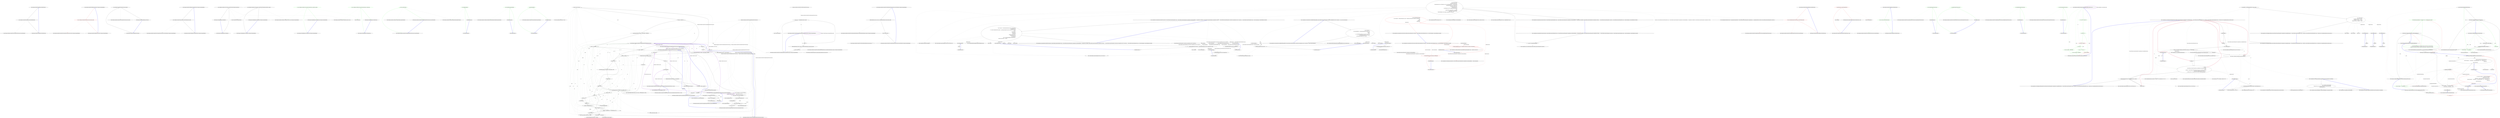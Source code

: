digraph  {
m1_8 [cluster="Humanizer.NumberToWordsExtension.ToOrdinalWords(int)", file="DateTimeHumanizePrecisionStrategyTests.cs", label="Entry Humanizer.NumberToWordsExtension.ToOrdinalWords(int)", span="52-52"];
m1_9 [cluster="Humanizer.NumberToWordsExtension.ToOrdinalWords(int)", file="DateTimeHumanizePrecisionStrategyTests.cs", label="return Configurator.NumberToWordsConverter.ConvertToOrdinal(number);", span="54-54"];
m1_10 [cluster="Humanizer.NumberToWordsExtension.ToOrdinalWords(int)", file="DateTimeHumanizePrecisionStrategyTests.cs", label="Exit Humanizer.NumberToWordsExtension.ToOrdinalWords(int)", span="52-52"];
m1_11 [cluster="Humanizer.Localisation.NumberToWords.INumberToWordsConverter.ConvertToOrdinal(int)", file="DateTimeHumanizePrecisionStrategyTests.cs", label="Entry Humanizer.Localisation.NumberToWords.INumberToWordsConverter.ConvertToOrdinal(int)", span="27-27"];
m1_4 [cluster="Humanizer.NumberToWordsExtension.ToWords(int, Humanizer.GrammaticalGender)", file="DateTimeHumanizePrecisionStrategyTests.cs", label="Entry Humanizer.NumberToWordsExtension.ToWords(int, Humanizer.GrammaticalGender)", span="42-42"];
m1_5 [cluster="Humanizer.NumberToWordsExtension.ToWords(int, Humanizer.GrammaticalGender)", color=red, community=0, file="DateTimeHumanizePrecisionStrategyTests.cs", label="15: return Configurator.NumberToWordsConverter.Convert(number, gender);", span="44-44"];
m1_6 [cluster="Humanizer.NumberToWordsExtension.ToWords(int, Humanizer.GrammaticalGender)", file="DateTimeHumanizePrecisionStrategyTests.cs", label="Exit Humanizer.NumberToWordsExtension.ToWords(int, Humanizer.GrammaticalGender)", span="42-42"];
m1_3 [cluster="Humanizer.Localisation.NumberToWords.INumberToWordsConverter.Convert(int)", file="DateTimeHumanizePrecisionStrategyTests.cs", label="Entry Humanizer.Localisation.NumberToWords.INumberToWordsConverter.Convert(int)", span="12-12"];
m1_0 [cluster="Humanizer.NumberToWordsExtension.ToWords(int)", file="DateTimeHumanizePrecisionStrategyTests.cs", label="Entry Humanizer.NumberToWordsExtension.ToWords(int)", span="18-18"];
m1_1 [cluster="Humanizer.NumberToWordsExtension.ToWords(int)", file="DateTimeHumanizePrecisionStrategyTests.cs", label="return Configurator.NumberToWordsConverter.Convert(number);", span="20-20"];
m1_2 [cluster="Humanizer.NumberToWordsExtension.ToWords(int)", file="DateTimeHumanizePrecisionStrategyTests.cs", label="Exit Humanizer.NumberToWordsExtension.ToWords(int)", span="18-18"];
m1_7 [cluster="Humanizer.Localisation.NumberToWords.INumberToWordsConverter.Convert(int, Humanizer.GrammaticalGender)", file="DateTimeHumanizePrecisionStrategyTests.cs", label="Entry Humanizer.Localisation.NumberToWords.INumberToWordsConverter.Convert(int, Humanizer.GrammaticalGender)", span="20-20"];
m1_12 [cluster="Humanizer.NumberToWordsExtension.ToOrdinalWords(int, Humanizer.GrammaticalGender)", file="DateTimeHumanizePrecisionStrategyTests.cs", label="Entry Humanizer.NumberToWordsExtension.ToOrdinalWords(int, Humanizer.GrammaticalGender)", span="65-65"];
m1_13 [cluster="Humanizer.NumberToWordsExtension.ToOrdinalWords(int, Humanizer.GrammaticalGender)", file="DateTimeHumanizePrecisionStrategyTests.cs", label="return Configurator.NumberToWordsConverter.ConvertToOrdinal(number, gender);", span="67-67"];
m1_14 [cluster="Humanizer.NumberToWordsExtension.ToOrdinalWords(int, Humanizer.GrammaticalGender)", file="DateTimeHumanizePrecisionStrategyTests.cs", label="Exit Humanizer.NumberToWordsExtension.ToOrdinalWords(int, Humanizer.GrammaticalGender)", span="65-65"];
m1_15 [cluster="Humanizer.Localisation.NumberToWords.INumberToWordsConverter.ConvertToOrdinal(int, Humanizer.GrammaticalGender)", file="DateTimeHumanizePrecisionStrategyTests.cs", label="Entry Humanizer.Localisation.NumberToWords.INumberToWordsConverter.ConvertToOrdinal(int, Humanizer.GrammaticalGender)", span="35-35"];
m2_20 [cluster="Humanizer.Localisation.Ordinalizers.IOrdinalizer.Convert(int, string)", file="DefaultNumberToWordsConverter.cs", label="Entry Humanizer.Localisation.Ordinalizers.IOrdinalizer.Convert(int, string)", span="13-13"];
m2_28 [cluster="int.ToString(System.IFormatProvider)", file="DefaultNumberToWordsConverter.cs", label="Entry int.ToString(System.IFormatProvider)", span="0-0"];
m2_7 [cluster="Humanizer.Localisation.Ordinalizers.SpanishOrdinalizer.SpanishOrdinalizer()", file="DefaultNumberToWordsConverter.cs", label="Entry Humanizer.Localisation.Ordinalizers.SpanishOrdinalizer.SpanishOrdinalizer()", span="2-2"];
m2_25 [cluster="Humanizer.OrdinalizeExtensions.Ordinalize(int)", file="DefaultNumberToWordsConverter.cs", label="Entry Humanizer.OrdinalizeExtensions.Ordinalize(int)", span="51-51"];
m2_26 [cluster="Humanizer.OrdinalizeExtensions.Ordinalize(int)", file="DefaultNumberToWordsConverter.cs", label="return Configurator.Ordinalizer.Convert(number, number.ToString(CultureInfo.InvariantCulture));", span="53-53"];
m2_27 [cluster="Humanizer.OrdinalizeExtensions.Ordinalize(int)", file="DefaultNumberToWordsConverter.cs", label="Exit Humanizer.OrdinalizeExtensions.Ordinalize(int)", span="51-51"];
m2_21 [cluster="Humanizer.OrdinalizeExtensions.Ordinalize(string, Humanizer.GrammaticalGender)", file="DefaultNumberToWordsConverter.cs", label="Entry Humanizer.OrdinalizeExtensions.Ordinalize(string, Humanizer.GrammaticalGender)", span="41-41"];
m2_22 [cluster="Humanizer.OrdinalizeExtensions.Ordinalize(string, Humanizer.GrammaticalGender)", color=green, community=0, file="DefaultNumberToWordsConverter.cs", label="21: return Configurator.Ordinalizer.Convert(int.Parse(numberString), numberString, gender);", span="43-43"];
m2_23 [cluster="Humanizer.OrdinalizeExtensions.Ordinalize(string, Humanizer.GrammaticalGender)", file="DefaultNumberToWordsConverter.cs", label="Exit Humanizer.OrdinalizeExtensions.Ordinalize(string, Humanizer.GrammaticalGender)", span="41-41"];
m2_3 [cluster="Humanizer.Localisation.Ordinalizers.EnglishOrdinalizer.EnglishOrdinalizer()", file="DefaultNumberToWordsConverter.cs", label="Entry Humanizer.Localisation.Ordinalizers.EnglishOrdinalizer.EnglishOrdinalizer()", span="2-2"];
m2_11 [cluster="Humanizer.Localisation.Ordinalizers.BrazilianPortugueseOrdinalizer.BrazilianPortugueseOrdinalizer()", file="DefaultNumberToWordsConverter.cs", label="Entry Humanizer.Localisation.Ordinalizers.BrazilianPortugueseOrdinalizer.BrazilianPortugueseOrdinalizer()", span="2-2"];
m2_0 [cluster="lambda expression", file="DefaultNumberToWordsConverter.cs", label="Entry lambda expression", span="16-16"];
m2_1 [cluster="lambda expression", color=green, community=0, file="DefaultNumberToWordsConverter.cs", label="15: new EnglishOrdinalizer()", span="16-16"];
m2_2 [cluster="lambda expression", file="DefaultNumberToWordsConverter.cs", label="Exit lambda expression", span="16-16"];
m2_16 [cluster="Humanizer.OrdinalizeExtensions.Ordinalize(string)", file="DefaultNumberToWordsConverter.cs", label="Entry Humanizer.OrdinalizeExtensions.Ordinalize(string)", span="27-27"];
m2_17 [cluster="Humanizer.OrdinalizeExtensions.Ordinalize(string)", color=green, community=0, file="DefaultNumberToWordsConverter.cs", label="10: return Configurator.Ordinalizer.Convert(int.Parse(numberString), numberString);", span="29-29"];
m2_18 [cluster="Humanizer.OrdinalizeExtensions.Ordinalize(string)", file="DefaultNumberToWordsConverter.cs", label="Exit Humanizer.OrdinalizeExtensions.Ordinalize(string)", span="27-27"];
m2_19 [cluster="int.Parse(string)", file="DefaultNumberToWordsConverter.cs", label="Entry int.Parse(string)", span="0-0"];
m2_29 [cluster="Humanizer.OrdinalizeExtensions.Ordinalize(int, Humanizer.GrammaticalGender)", file="DefaultNumberToWordsConverter.cs", label="Entry Humanizer.OrdinalizeExtensions.Ordinalize(int, Humanizer.GrammaticalGender)", span="65-65"];
m2_30 [cluster="Humanizer.OrdinalizeExtensions.Ordinalize(int, Humanizer.GrammaticalGender)", file="DefaultNumberToWordsConverter.cs", label="return Configurator.Ordinalizer.Convert(number, number.ToString(CultureInfo.InvariantCulture), gender);", span="67-67"];
m2_31 [cluster="Humanizer.OrdinalizeExtensions.Ordinalize(int, Humanizer.GrammaticalGender)", file="DefaultNumberToWordsConverter.cs", label="Exit Humanizer.OrdinalizeExtensions.Ordinalize(int, Humanizer.GrammaticalGender)", span="65-65"];
m2_15 [cluster="Humanizer.Localisation.Ordinalizers.RussianOrdinalizer.RussianOrdinalizer()", file="DefaultNumberToWordsConverter.cs", label="Entry Humanizer.Localisation.Ordinalizers.RussianOrdinalizer.RussianOrdinalizer()", span="2-2"];
m2_12 [cluster="lambda expression", file="DefaultNumberToWordsConverter.cs", label="Entry lambda expression", span="19-19"];
m2_5 [cluster="Humanizer.Localisation.NumberToWords.DefaultNumberToWordsConverter.ConvertToOrdinal(int)", color=green, community=0, file="DefaultNumberToWordsConverter.cs", label="25: return number.ToString();", span="11-11"];
m2_4 [cluster="Humanizer.Localisation.NumberToWords.DefaultNumberToWordsConverter.ConvertToOrdinal(int)", file="DefaultNumberToWordsConverter.cs", label="Entry Humanizer.Localisation.NumberToWords.DefaultNumberToWordsConverter.ConvertToOrdinal(int)", span="9-9"];
m2_6 [cluster="Humanizer.Localisation.NumberToWords.DefaultNumberToWordsConverter.ConvertToOrdinal(int)", file="DefaultNumberToWordsConverter.cs", label="Exit Humanizer.Localisation.NumberToWords.DefaultNumberToWordsConverter.ConvertToOrdinal(int)", span="9-9"];
m2_9 [cluster="lambda expression", color=green, community=0, file="DefaultNumberToWordsConverter.cs", label="28: new BrazilianPortugueseOrdinalizer()", span="18-18"];
m2_8 [cluster="lambda expression", file="DefaultNumberToWordsConverter.cs", label="Entry lambda expression", span="18-18"];
m2_10 [cluster="lambda expression", file="DefaultNumberToWordsConverter.cs", label="Exit lambda expression", span="18-18"];
m2_13 [cluster="lambda expression", color=green, community=0, file="DefaultNumberToWordsConverter.cs", label="7: new RussianOrdinalizer()", span="19-19"];
m2_14 [cluster="lambda expression", file="DefaultNumberToWordsConverter.cs", label="Exit lambda expression", span="19-19"];
m2_24 [cluster="Humanizer.Localisation.Ordinalizers.IOrdinalizer.Convert(int, string, Humanizer.GrammaticalGender)", file="DefaultNumberToWordsConverter.cs", label="Entry Humanizer.Localisation.Ordinalizers.IOrdinalizer.Convert(int, string, Humanizer.GrammaticalGender)", span="22-22"];
m4_30 [cluster="System.Collections.Generic.List<T>.List()", file="EnglishNumberToWordsConverter.cs", label="Entry System.Collections.Generic.List<T>.List()", span="0-0"];
m4_55 [cluster="string.Replace(char, char)", file="EnglishNumberToWordsConverter.cs", label="Entry string.Replace(char, char)", span="0-0"];
m4_56 [cluster="string.EndsWith(string)", file="EnglishNumberToWordsConverter.cs", label="Entry string.EndsWith(string)", span="0-0"];
m4_32 [cluster="System.Collections.Generic.List<T>.ToArray()", file="EnglishNumberToWordsConverter.cs", label="Entry System.Collections.Generic.List<T>.ToArray()", span="0-0"];
m4_66 [cluster="System.Collections.Generic.Dictionary<TKey, TValue>.TryGetValue(TKey, out TValue)", file="EnglishNumberToWordsConverter.cs", label="Entry System.Collections.Generic.Dictionary<TKey, TValue>.TryGetValue(TKey, out TValue)", span="0-0"];
m4_31 [cluster="System.Collections.Generic.List<T>.Add(T)", file="EnglishNumberToWordsConverter.cs", label="Entry System.Collections.Generic.List<T>.Add(T)", span="0-0"];
m4_0 [cluster="Humanizer.Localisation.NumberToWords.EnglishNumberToWordsConverter.Convert(int)", file="EnglishNumberToWordsConverter.cs", label="Entry Humanizer.Localisation.NumberToWords.EnglishNumberToWordsConverter.Convert(int)", span="22-22"];
m4_1 [cluster="Humanizer.Localisation.NumberToWords.EnglishNumberToWordsConverter.Convert(int)", file="EnglishNumberToWordsConverter.cs", label="number == 0", span="24-24"];
m4_3 [cluster="Humanizer.Localisation.NumberToWords.EnglishNumberToWordsConverter.Convert(int)", file="EnglishNumberToWordsConverter.cs", label="number < 0", span="27-27"];
m4_4 [cluster="Humanizer.Localisation.NumberToWords.EnglishNumberToWordsConverter.Convert(int)", file="EnglishNumberToWordsConverter.cs", label="return string.Format(''minus {0}'', Convert(-number));", span="28-28"];
m4_6 [cluster="Humanizer.Localisation.NumberToWords.EnglishNumberToWordsConverter.Convert(int)", file="EnglishNumberToWordsConverter.cs", label="(number / 1000000000) > 0", span="32-32"];
m4_7 [cluster="Humanizer.Localisation.NumberToWords.EnglishNumberToWordsConverter.Convert(int)", file="EnglishNumberToWordsConverter.cs", label="parts.Add(string.Format(''{0} billion'', Convert(number / 1000000000)))", span="34-34"];
m4_8 [cluster="Humanizer.Localisation.NumberToWords.EnglishNumberToWordsConverter.Convert(int)", file="EnglishNumberToWordsConverter.cs", label="number %= 1000000000", span="35-35"];
m4_9 [cluster="Humanizer.Localisation.NumberToWords.EnglishNumberToWordsConverter.Convert(int)", file="EnglishNumberToWordsConverter.cs", label="(number / 1000000) > 0", span="38-38"];
m4_10 [cluster="Humanizer.Localisation.NumberToWords.EnglishNumberToWordsConverter.Convert(int)", file="EnglishNumberToWordsConverter.cs", label="parts.Add(string.Format(''{0} million'', Convert(number / 1000000)))", span="40-40"];
m4_11 [cluster="Humanizer.Localisation.NumberToWords.EnglishNumberToWordsConverter.Convert(int)", file="EnglishNumberToWordsConverter.cs", label="number %= 1000000", span="41-41"];
m4_12 [cluster="Humanizer.Localisation.NumberToWords.EnglishNumberToWordsConverter.Convert(int)", file="EnglishNumberToWordsConverter.cs", label="(number / 1000) > 0", span="44-44"];
m4_13 [cluster="Humanizer.Localisation.NumberToWords.EnglishNumberToWordsConverter.Convert(int)", file="EnglishNumberToWordsConverter.cs", label="parts.Add(string.Format(''{0} thousand'', Convert(number / 1000)))", span="46-46"];
m4_14 [cluster="Humanizer.Localisation.NumberToWords.EnglishNumberToWordsConverter.Convert(int)", file="EnglishNumberToWordsConverter.cs", label="number %= 1000", span="47-47"];
m4_15 [cluster="Humanizer.Localisation.NumberToWords.EnglishNumberToWordsConverter.Convert(int)", file="EnglishNumberToWordsConverter.cs", label="(number / 100) > 0", span="50-50"];
m4_16 [cluster="Humanizer.Localisation.NumberToWords.EnglishNumberToWordsConverter.Convert(int)", file="EnglishNumberToWordsConverter.cs", label="parts.Add(string.Format(''{0} hundred'', Convert(number / 100)))", span="52-52"];
m4_17 [cluster="Humanizer.Localisation.NumberToWords.EnglishNumberToWordsConverter.Convert(int)", file="EnglishNumberToWordsConverter.cs", label="number %= 100", span="53-53"];
m4_18 [cluster="Humanizer.Localisation.NumberToWords.EnglishNumberToWordsConverter.Convert(int)", file="EnglishNumberToWordsConverter.cs", label="number > 0", span="56-56"];
m4_21 [cluster="Humanizer.Localisation.NumberToWords.EnglishNumberToWordsConverter.Convert(int)", file="EnglishNumberToWordsConverter.cs", label="number < 20", span="61-61"];
m4_22 [cluster="Humanizer.Localisation.NumberToWords.EnglishNumberToWordsConverter.Convert(int)", file="EnglishNumberToWordsConverter.cs", label="parts.Add(UnitsMap[number])", span="62-62"];
m4_23 [cluster="Humanizer.Localisation.NumberToWords.EnglishNumberToWordsConverter.Convert(int)", file="EnglishNumberToWordsConverter.cs", label="var lastPart = TensMap[number / 10]", span="65-65"];
m4_24 [cluster="Humanizer.Localisation.NumberToWords.EnglishNumberToWordsConverter.Convert(int)", file="EnglishNumberToWordsConverter.cs", label="(number % 10) > 0", span="66-66"];
m4_25 [cluster="Humanizer.Localisation.NumberToWords.EnglishNumberToWordsConverter.Convert(int)", file="EnglishNumberToWordsConverter.cs", label="lastPart += string.Format(''-{0}'', UnitsMap[number % 10])", span="67-67"];
m4_2 [cluster="Humanizer.Localisation.NumberToWords.EnglishNumberToWordsConverter.Convert(int)", file="EnglishNumberToWordsConverter.cs", label="return ''zero'';", span="25-25"];
m4_5 [cluster="Humanizer.Localisation.NumberToWords.EnglishNumberToWordsConverter.Convert(int)", file="EnglishNumberToWordsConverter.cs", label="var parts = new List<string>()", span="30-30"];
m4_19 [cluster="Humanizer.Localisation.NumberToWords.EnglishNumberToWordsConverter.Convert(int)", file="EnglishNumberToWordsConverter.cs", label="parts.Count != 0", span="58-58"];
m4_20 [cluster="Humanizer.Localisation.NumberToWords.EnglishNumberToWordsConverter.Convert(int)", file="EnglishNumberToWordsConverter.cs", label="parts.Add(''and'')", span="59-59"];
m4_26 [cluster="Humanizer.Localisation.NumberToWords.EnglishNumberToWordsConverter.Convert(int)", file="EnglishNumberToWordsConverter.cs", label="parts.Add(lastPart)", span="69-69"];
m4_27 [cluster="Humanizer.Localisation.NumberToWords.EnglishNumberToWordsConverter.Convert(int)", file="EnglishNumberToWordsConverter.cs", label="return string.Join('' '', parts.ToArray());", span="73-73"];
m4_28 [cluster="Humanizer.Localisation.NumberToWords.EnglishNumberToWordsConverter.Convert(int)", file="EnglishNumberToWordsConverter.cs", label="Exit Humanizer.Localisation.NumberToWords.EnglishNumberToWordsConverter.Convert(int)", span="22-22"];
m4_33 [cluster="string.Join(string, params string[])", file="EnglishNumberToWordsConverter.cs", label="Entry string.Join(string, params string[])", span="0-0"];
m4_34 [cluster="Humanizer.Localisation.NumberToWords.EnglishNumberToWordsConverter.ConvertToOrdinal(int)", file="EnglishNumberToWordsConverter.cs", label="Entry Humanizer.Localisation.NumberToWords.EnglishNumberToWordsConverter.ConvertToOrdinal(int)", span="76-76"];
m4_35 [cluster="Humanizer.Localisation.NumberToWords.EnglishNumberToWordsConverter.ConvertToOrdinal(int)", file="EnglishNumberToWordsConverter.cs", label="string towords", span="78-78"];
m4_36 [cluster="Humanizer.Localisation.NumberToWords.EnglishNumberToWordsConverter.ConvertToOrdinal(int)", file="EnglishNumberToWordsConverter.cs", label="ExceptionNumbersToWords(number, out towords)", span="80-80"];
m4_38 [cluster="Humanizer.Localisation.NumberToWords.EnglishNumberToWordsConverter.ConvertToOrdinal(int)", file="EnglishNumberToWordsConverter.cs", label="number > 20", span="84-84"];
m4_40 [cluster="Humanizer.Localisation.NumberToWords.EnglishNumberToWordsConverter.ConvertToOrdinal(int)", file="EnglishNumberToWordsConverter.cs", label="ExceptionNumbersToWords(number%10, out exceptionPart)", span="87-87"];
m4_41 [cluster="Humanizer.Localisation.NumberToWords.EnglishNumberToWordsConverter.ConvertToOrdinal(int)", file="EnglishNumberToWordsConverter.cs", label="var normalPart = number - number%10", span="89-89"];
m4_44 [cluster="Humanizer.Localisation.NumberToWords.EnglishNumberToWordsConverter.ConvertToOrdinal(int)", file="EnglishNumberToWordsConverter.cs", label="return NormalNumberToWords(number);", span="95-95"];
m4_37 [cluster="Humanizer.Localisation.NumberToWords.EnglishNumberToWordsConverter.ConvertToOrdinal(int)", file="EnglishNumberToWordsConverter.cs", label="return towords;", span="81-81"];
m4_39 [cluster="Humanizer.Localisation.NumberToWords.EnglishNumberToWordsConverter.ConvertToOrdinal(int)", file="EnglishNumberToWordsConverter.cs", label="string exceptionPart", span="86-86"];
m4_43 [cluster="Humanizer.Localisation.NumberToWords.EnglishNumberToWordsConverter.ConvertToOrdinal(int)", file="EnglishNumberToWordsConverter.cs", label="return towords + '' '' + exceptionPart;", span="91-91"];
m4_42 [cluster="Humanizer.Localisation.NumberToWords.EnglishNumberToWordsConverter.ConvertToOrdinal(int)", file="EnglishNumberToWordsConverter.cs", label="towords = RemoveOnePrefix(Convert(normalPart))", span="90-90"];
m4_45 [cluster="Humanizer.Localisation.NumberToWords.EnglishNumberToWordsConverter.ConvertToOrdinal(int)", file="EnglishNumberToWordsConverter.cs", label="Exit Humanizer.Localisation.NumberToWords.EnglishNumberToWordsConverter.ConvertToOrdinal(int)", span="76-76"];
m4_47 [cluster="Humanizer.Localisation.NumberToWords.EnglishNumberToWordsConverter.RemoveOnePrefix(string)", file="EnglishNumberToWordsConverter.cs", label="Entry Humanizer.Localisation.NumberToWords.EnglishNumberToWordsConverter.RemoveOnePrefix(string)", span="110-110"];
m4_58 [cluster="Humanizer.Localisation.NumberToWords.EnglishNumberToWordsConverter.RemoveOnePrefix(string)", file="EnglishNumberToWordsConverter.cs", label="towords.IndexOf(''one'', StringComparison.Ordinal) == 0", span="113-113"];
m4_59 [cluster="Humanizer.Localisation.NumberToWords.EnglishNumberToWordsConverter.RemoveOnePrefix(string)", file="EnglishNumberToWordsConverter.cs", label="towords = towords.Remove(0, 4)", span="114-114"];
m4_60 [cluster="Humanizer.Localisation.NumberToWords.EnglishNumberToWordsConverter.RemoveOnePrefix(string)", file="EnglishNumberToWordsConverter.cs", label="return towords;", span="116-116"];
m4_61 [cluster="Humanizer.Localisation.NumberToWords.EnglishNumberToWordsConverter.RemoveOnePrefix(string)", file="EnglishNumberToWordsConverter.cs", label="Exit Humanizer.Localisation.NumberToWords.EnglishNumberToWordsConverter.RemoveOnePrefix(string)", span="110-110"];
m4_48 [cluster="Humanizer.Localisation.NumberToWords.EnglishNumberToWordsConverter.NormalNumberToWords(int)", file="EnglishNumberToWordsConverter.cs", label="Entry Humanizer.Localisation.NumberToWords.EnglishNumberToWordsConverter.NormalNumberToWords(int)", span="98-98"];
m4_49 [cluster="Humanizer.Localisation.NumberToWords.EnglishNumberToWordsConverter.NormalNumberToWords(int)", file="EnglishNumberToWordsConverter.cs", label="string towords = Convert(number).Replace('-', ' ')", span="100-100"];
m4_50 [cluster="Humanizer.Localisation.NumberToWords.EnglishNumberToWordsConverter.NormalNumberToWords(int)", file="EnglishNumberToWordsConverter.cs", label="towords = RemoveOnePrefix(towords)", span="102-102"];
m4_51 [cluster="Humanizer.Localisation.NumberToWords.EnglishNumberToWordsConverter.NormalNumberToWords(int)", file="EnglishNumberToWordsConverter.cs", label="towords.EndsWith(''y'')", span="104-104"];
m4_52 [cluster="Humanizer.Localisation.NumberToWords.EnglishNumberToWordsConverter.NormalNumberToWords(int)", file="EnglishNumberToWordsConverter.cs", label="towords = towords.TrimEnd('y') + ''ie''", span="105-105"];
m4_53 [cluster="Humanizer.Localisation.NumberToWords.EnglishNumberToWordsConverter.NormalNumberToWords(int)", file="EnglishNumberToWordsConverter.cs", label="return towords + ''th'';", span="107-107"];
m4_54 [cluster="Humanizer.Localisation.NumberToWords.EnglishNumberToWordsConverter.NormalNumberToWords(int)", file="EnglishNumberToWordsConverter.cs", label="Exit Humanizer.Localisation.NumberToWords.EnglishNumberToWordsConverter.NormalNumberToWords(int)", span="98-98"];
m4_63 [cluster="string.Remove(int, int)", file="EnglishNumberToWordsConverter.cs", label="Entry string.Remove(int, int)", span="0-0"];
m4_46 [cluster="Humanizer.Localisation.NumberToWords.EnglishNumberToWordsConverter.ExceptionNumbersToWords(int, out string)", file="EnglishNumberToWordsConverter.cs", label="Entry Humanizer.Localisation.NumberToWords.EnglishNumberToWordsConverter.ExceptionNumbersToWords(int, out string)", span="119-119"];
m4_64 [cluster="Humanizer.Localisation.NumberToWords.EnglishNumberToWordsConverter.ExceptionNumbersToWords(int, out string)", file="EnglishNumberToWordsConverter.cs", label="return OrdinalExceptions.TryGetValue(number, out words);", span="121-121"];
m4_65 [cluster="Humanizer.Localisation.NumberToWords.EnglishNumberToWordsConverter.ExceptionNumbersToWords(int, out string)", file="EnglishNumberToWordsConverter.cs", label="Exit Humanizer.Localisation.NumberToWords.EnglishNumberToWordsConverter.ExceptionNumbersToWords(int, out string)", span="119-119"];
m4_57 [cluster="string.TrimEnd(params char[])", file="EnglishNumberToWordsConverter.cs", label="Entry string.TrimEnd(params char[])", span="0-0"];
m4_29 [cluster="string.Format(string, object)", file="EnglishNumberToWordsConverter.cs", label="Entry string.Format(string, object)", span="0-0"];
m4_62 [cluster="string.IndexOf(string, System.StringComparison)", file="EnglishNumberToWordsConverter.cs", label="Entry string.IndexOf(string, System.StringComparison)", span="0-0"];
m4_67 [file="EnglishNumberToWordsConverter.cs", label="Humanizer.Localisation.NumberToWords.EnglishNumberToWordsConverter", span=""];
m7_6 [cluster="System.Math.Abs(int)", file="HebrewFormatter.cs", label="Entry System.Math.Abs(int)", span="0-0"];
m7_0 [cluster="Humanizer.Localisation.NumberToWords.ItalianNumberToWordsConverter.Convert(int, Humanizer.GrammaticalGender)", file="HebrewFormatter.cs", label="Entry Humanizer.Localisation.NumberToWords.ItalianNumberToWordsConverter.Convert(int, Humanizer.GrammaticalGender)", span="7-7"];
m7_1 [cluster="Humanizer.Localisation.NumberToWords.ItalianNumberToWordsConverter.Convert(int, Humanizer.GrammaticalGender)", file="HebrewFormatter.cs", label="number < 0", span="9-9"];
m7_2 [cluster="Humanizer.Localisation.NumberToWords.ItalianNumberToWordsConverter.Convert(int, Humanizer.GrammaticalGender)", file="HebrewFormatter.cs", label="return ''meno '' + Convert(Math.Abs(number), gender);", span="10-10"];
m7_3 [cluster="Humanizer.Localisation.NumberToWords.ItalianNumberToWordsConverter.Convert(int, Humanizer.GrammaticalGender)", file="HebrewFormatter.cs", label="ItalianCardinalNumberCruncher cruncher = new ItalianCardinalNumberCruncher(number, gender)", span="12-12"];
m7_4 [cluster="Humanizer.Localisation.NumberToWords.ItalianNumberToWordsConverter.Convert(int, Humanizer.GrammaticalGender)", file="HebrewFormatter.cs", label="return cruncher.Convert();", span="14-14"];
m7_5 [cluster="Humanizer.Localisation.NumberToWords.ItalianNumberToWordsConverter.Convert(int, Humanizer.GrammaticalGender)", file="HebrewFormatter.cs", label="Exit Humanizer.Localisation.NumberToWords.ItalianNumberToWordsConverter.Convert(int, Humanizer.GrammaticalGender)", span="7-7"];
m7_7 [cluster="Humanizer.Localisation.NumberToWords.Italian.ItalianCardinalNumberCruncher.ItalianCardinalNumberCruncher(int, Humanizer.GrammaticalGender)", file="HebrewFormatter.cs", label="Entry Humanizer.Localisation.NumberToWords.Italian.ItalianCardinalNumberCruncher.ItalianCardinalNumberCruncher(int, Humanizer.GrammaticalGender)", span="7-7"];
m7_9 [cluster="Humanizer.Localisation.NumberToWords.ItalianNumberToWordsConverter.ConvertToOrdinal(int, Humanizer.GrammaticalGender)", file="HebrewFormatter.cs", label="Entry Humanizer.Localisation.NumberToWords.ItalianNumberToWordsConverter.ConvertToOrdinal(int, Humanizer.GrammaticalGender)", span="17-17"];
m7_10 [cluster="Humanizer.Localisation.NumberToWords.ItalianNumberToWordsConverter.ConvertToOrdinal(int, Humanizer.GrammaticalGender)", file="HebrewFormatter.cs", label="ItalianOrdinalNumberCruncher cruncher = new ItalianOrdinalNumberCruncher(number, gender)", span="19-19"];
m7_11 [cluster="Humanizer.Localisation.NumberToWords.ItalianNumberToWordsConverter.ConvertToOrdinal(int, Humanizer.GrammaticalGender)", file="HebrewFormatter.cs", label="return cruncher.Convert();", span="21-21"];
m7_12 [cluster="Humanizer.Localisation.NumberToWords.ItalianNumberToWordsConverter.ConvertToOrdinal(int, Humanizer.GrammaticalGender)", file="HebrewFormatter.cs", label="Exit Humanizer.Localisation.NumberToWords.ItalianNumberToWordsConverter.ConvertToOrdinal(int, Humanizer.GrammaticalGender)", span="17-17"];
m7_13 [cluster="Humanizer.Localisation.NumberToWords.Italian.ItalianOrdinalNumberCruncher.ItalianOrdinalNumberCruncher(int, Humanizer.GrammaticalGender)", file="HebrewFormatter.cs", label="Entry Humanizer.Localisation.NumberToWords.Italian.ItalianOrdinalNumberCruncher.ItalianOrdinalNumberCruncher(int, Humanizer.GrammaticalGender)", span="7-7"];
m7_14 [cluster="Humanizer.Localisation.NumberToWords.Italian.ItalianOrdinalNumberCruncher.Convert()", file="HebrewFormatter.cs", label="Entry Humanizer.Localisation.NumberToWords.Italian.ItalianOrdinalNumberCruncher.Convert()", span="14-14"];
m7_8 [cluster="Humanizer.Localisation.NumberToWords.Italian.ItalianCardinalNumberCruncher.Convert()", file="HebrewFormatter.cs", label="Entry Humanizer.Localisation.NumberToWords.Italian.ItalianCardinalNumberCruncher.Convert()", span="15-15"];
m7_15 [file="HebrewFormatter.cs", label="Humanizer.Localisation.NumberToWords.ItalianNumberToWordsConverter", span=""];
m9_22 [cluster="System.StringComparer.Equals(string, string)", file="INumberToWordsConverter.cs", label="Entry System.StringComparer.Equals(string, string)", span="0-0"];
m9_52 [cluster="Unk.ToMaybe", file="INumberToWordsConverter.cs", label="Entry Unk.ToMaybe", span=""];
m9_19 [cluster="CommandLine.Infrastructure.Maybe.Just<T>(T)", file="INumberToWordsConverter.cs", label="Entry CommandLine.Infrastructure.Maybe.Just<T>(T)", span="71-71"];
m9_29 [cluster="Unk.Any", file="INumberToWordsConverter.cs", label="Entry Unk.Any", span=""];
m9_18 [cluster="CommandLine.NoVerbSelectedError.NoVerbSelectedError()", file="INumberToWordsConverter.cs", label="Entry CommandLine.NoVerbSelectedError.NoVerbSelectedError()", span="391-391"];
m9_42 [cluster="Unk.CreateInstance", file="INumberToWordsConverter.cs", label="Entry Unk.CreateInstance", span=""];
m9_16 [cluster="System.Collections.Generic.IEnumerable<TSource>.Empty<TSource>()", file="INumberToWordsConverter.cs", label="Entry System.Collections.Generic.IEnumerable<TSource>.Empty<TSource>()", span="81-81"];
m9_53 [cluster="CommandLine.HelpVerbRequestedError.HelpVerbRequestedError(string, System.Type, bool)", file="INumberToWordsConverter.cs", label="Entry CommandLine.HelpVerbRequestedError.HelpVerbRequestedError(string, System.Type, bool)", span="353-353"];
m9_34 [cluster="Unk.>", file="INumberToWordsConverter.cs", label="Entry Unk.>", span=""];
m9_33 [cluster="Unk.Just", file="INumberToWordsConverter.cs", label="Entry Unk.Just", span=""];
m9_0 [cluster="CommandLine.Core.InstanceChooser.Choose(System.Collections.Generic.IEnumerable<System.Type>, System.Collections.Generic.IEnumerable<string>, System.StringComparer, System.Globalization.CultureInfo)", file="INumberToWordsConverter.cs", label="Entry CommandLine.Core.InstanceChooser.Choose(System.Collections.Generic.IEnumerable<System.Type>, System.Collections.Generic.IEnumerable<string>, System.StringComparer, System.Globalization.CultureInfo)", span="12-12"];
m9_1 [cluster="CommandLine.Core.InstanceChooser.Choose(System.Collections.Generic.IEnumerable<System.Type>, System.Collections.Generic.IEnumerable<string>, System.StringComparer, System.Globalization.CultureInfo)", color=red, community=0, file="INumberToWordsConverter.cs", label="20: return InstanceChooser.Choose(\r\n                (args, optionSpecs) => Tokenizer.Tokenize(args, name => NameLookup.Contains(name, optionSpecs, nameComparer)),\r\n                types,\r\n                arguments,\r\n                nameComparer,\r\n                parsingCulture);", span="18-23"];
m9_2 [cluster="CommandLine.Core.InstanceChooser.Choose(System.Collections.Generic.IEnumerable<System.Type>, System.Collections.Generic.IEnumerable<string>, System.StringComparer, System.Globalization.CultureInfo)", file="INumberToWordsConverter.cs", label="Exit CommandLine.Core.InstanceChooser.Choose(System.Collections.Generic.IEnumerable<System.Type>, System.Collections.Generic.IEnumerable<string>, System.StringComparer, System.Globalization.CultureInfo)", span="12-12"];
m9_3 [cluster="CommandLine.Core.InstanceChooser.Choose(System.Func<System.Collections.Generic.IEnumerable<string>, System.Collections.Generic.IEnumerable<CommandLine.Core.OptionSpecification>, CommandLine.Core.StatePair<System.Collections.Generic.IEnumerable<CommandLine.Core.Token>>>, System.Collections.Generic.IEnumerable<System.Type>, System.Collections.Generic.IEnumerable<string>, System.StringComparer, System.Globalization.CultureInfo)", file="INumberToWordsConverter.cs", label="Entry CommandLine.Core.InstanceChooser.Choose(System.Func<System.Collections.Generic.IEnumerable<string>, System.Collections.Generic.IEnumerable<CommandLine.Core.OptionSpecification>, CommandLine.Core.StatePair<System.Collections.Generic.IEnumerable<CommandLine.Core.Token>>>, System.Collections.Generic.IEnumerable<System.Type>, System.Collections.Generic.IEnumerable<string>, System.StringComparer, System.Globalization.CultureInfo)", span="26-26"];
m9_12 [cluster="CommandLine.Core.InstanceChooser.Choose(System.Func<System.Collections.Generic.IEnumerable<string>, System.Collections.Generic.IEnumerable<CommandLine.Core.OptionSpecification>, CommandLine.Core.StatePair<System.Collections.Generic.IEnumerable<CommandLine.Core.Token>>>, System.Collections.Generic.IEnumerable<System.Type>, System.Collections.Generic.IEnumerable<string>, System.StringComparer, System.Globalization.CultureInfo)", file="INumberToWordsConverter.cs", label="var verbs = Verb.SelectFromTypes(types)", span="33-33"];
m9_13 [cluster="CommandLine.Core.InstanceChooser.Choose(System.Func<System.Collections.Generic.IEnumerable<string>, System.Collections.Generic.IEnumerable<CommandLine.Core.OptionSpecification>, CommandLine.Core.StatePair<System.Collections.Generic.IEnumerable<CommandLine.Core.Token>>>, System.Collections.Generic.IEnumerable<System.Type>, System.Collections.Generic.IEnumerable<string>, System.StringComparer, System.Globalization.CultureInfo)", file="INumberToWordsConverter.cs", label="return arguments.Empty()\r\n                ? ParserResult.Create<object>(\r\n                    ParserResultType.Verbs, new NullInstance(), new[] { new NoVerbSelectedError() }, Maybe.Just(types))\r\n                : nameComparer.Equals(''help'', arguments.First())\r\n                   ? ParserResult.Create<object>(\r\n                        ParserResultType.Verbs,\r\n                        new NullInstance(), new[] { CreateHelpVerbRequestedError(\r\n                            verbs,\r\n                            arguments.Skip(1).SingleOrDefault() ?? string.Empty,\r\n                            nameComparer) }, Maybe.Just(types))\r\n                   : MatchVerb(tokenizer, verbs, arguments, nameComparer, parsingCulture);", span="35-45"];
m9_14 [cluster="CommandLine.Core.InstanceChooser.Choose(System.Func<System.Collections.Generic.IEnumerable<string>, System.Collections.Generic.IEnumerable<CommandLine.Core.OptionSpecification>, CommandLine.Core.StatePair<System.Collections.Generic.IEnumerable<CommandLine.Core.Token>>>, System.Collections.Generic.IEnumerable<System.Type>, System.Collections.Generic.IEnumerable<string>, System.StringComparer, System.Globalization.CultureInfo)", file="INumberToWordsConverter.cs", label="Exit CommandLine.Core.InstanceChooser.Choose(System.Func<System.Collections.Generic.IEnumerable<string>, System.Collections.Generic.IEnumerable<CommandLine.Core.OptionSpecification>, CommandLine.Core.StatePair<System.Collections.Generic.IEnumerable<CommandLine.Core.Token>>>, System.Collections.Generic.IEnumerable<System.Type>, System.Collections.Generic.IEnumerable<string>, System.StringComparer, System.Globalization.CultureInfo)", span="26-26"];
m9_25 [cluster="CommandLine.Core.InstanceChooser.CreateHelpVerbRequestedError(System.Collections.Generic.IEnumerable<System.Tuple<CommandLine.Core.Verb, System.Type>>, string, System.StringComparer)", file="INumberToWordsConverter.cs", label="Entry CommandLine.Core.InstanceChooser.CreateHelpVerbRequestedError(System.Collections.Generic.IEnumerable<System.Tuple<CommandLine.Core.Verb, System.Type>>, string, System.StringComparer)", span="69-69"];
m9_49 [cluster="CommandLine.Core.InstanceChooser.CreateHelpVerbRequestedError(System.Collections.Generic.IEnumerable<System.Tuple<CommandLine.Core.Verb, System.Type>>, string, System.StringComparer)", file="INumberToWordsConverter.cs", label="return verb.Length > 0\r\n                      ? verbs.SingleOrDefault(v => nameComparer.Equals(v.Item1.Name, verb))\r\n                             .ToMaybe()\r\n                             .Return(\r\n                                 v => new HelpVerbRequestedError(v.Item1.Name, v.Item2, true),\r\n                                 new HelpVerbRequestedError(null, null, false))\r\n                      : new HelpVerbRequestedError(null, null, false);", span="74-80"];
m9_50 [cluster="CommandLine.Core.InstanceChooser.CreateHelpVerbRequestedError(System.Collections.Generic.IEnumerable<System.Tuple<CommandLine.Core.Verb, System.Type>>, string, System.StringComparer)", file="INumberToWordsConverter.cs", label="Exit CommandLine.Core.InstanceChooser.CreateHelpVerbRequestedError(System.Collections.Generic.IEnumerable<System.Tuple<CommandLine.Core.Verb, System.Type>>, string, System.StringComparer)", span="69-69"];
m9_24 [cluster="System.Collections.Generic.IEnumerable<TSource>.SingleOrDefault<TSource>()", file="INumberToWordsConverter.cs", label="Entry System.Collections.Generic.IEnumerable<TSource>.SingleOrDefault<TSource>()", span="0-0"];
m9_11 [cluster="CommandLine.Core.NameLookup.Contains(string, System.Collections.Generic.IEnumerable<CommandLine.Core.OptionSpecification>, System.StringComparer)", file="INumberToWordsConverter.cs", label="Entry CommandLine.Core.NameLookup.Contains(string, System.Collections.Generic.IEnumerable<CommandLine.Core.OptionSpecification>, System.StringComparer)", span="11-11"];
m9_26 [cluster="CommandLine.Core.InstanceChooser.MatchVerb(System.Func<System.Collections.Generic.IEnumerable<string>, System.Collections.Generic.IEnumerable<CommandLine.Core.OptionSpecification>, CommandLine.Core.StatePair<System.Collections.Generic.IEnumerable<CommandLine.Core.Token>>>, System.Collections.Generic.IEnumerable<System.Tuple<CommandLine.Core.Verb, System.Type>>, System.Collections.Generic.IEnumerable<string>, System.StringComparer, System.Globalization.CultureInfo)", file="INumberToWordsConverter.cs", label="Entry CommandLine.Core.InstanceChooser.MatchVerb(System.Func<System.Collections.Generic.IEnumerable<string>, System.Collections.Generic.IEnumerable<CommandLine.Core.OptionSpecification>, CommandLine.Core.StatePair<System.Collections.Generic.IEnumerable<CommandLine.Core.Token>>>, System.Collections.Generic.IEnumerable<System.Tuple<CommandLine.Core.Verb, System.Type>>, System.Collections.Generic.IEnumerable<string>, System.StringComparer, System.Globalization.CultureInfo)", span="48-48"];
m9_27 [cluster="CommandLine.Core.InstanceChooser.MatchVerb(System.Func<System.Collections.Generic.IEnumerable<string>, System.Collections.Generic.IEnumerable<CommandLine.Core.OptionSpecification>, CommandLine.Core.StatePair<System.Collections.Generic.IEnumerable<CommandLine.Core.Token>>>, System.Collections.Generic.IEnumerable<System.Tuple<CommandLine.Core.Verb, System.Type>>, System.Collections.Generic.IEnumerable<string>, System.StringComparer, System.Globalization.CultureInfo)", file="INumberToWordsConverter.cs", label="return verbs.Any(a => nameComparer.Equals(a.Item1.Name, arguments.First()))\r\n                ? InstanceBuilder.Build(\r\n                    () => Activator.CreateInstance(verbs.Single(v => nameComparer.Equals(v.Item1.Name, arguments.First())).Item2),\r\n                    tokenizer,\r\n                    arguments.Skip(1),\r\n                    nameComparer,\r\n                    parsingCulture)\r\n                : ParserResult.Create<object>(\r\n                    ParserResultType.Verbs,\r\n                    new NullInstance(),\r\n                    new[] { new BadVerbSelectedError(arguments.First()) },\r\n                    Maybe.Just(verbs.Select(v => v.Item2)));", span="55-66"];
m9_28 [cluster="CommandLine.Core.InstanceChooser.MatchVerb(System.Func<System.Collections.Generic.IEnumerable<string>, System.Collections.Generic.IEnumerable<CommandLine.Core.OptionSpecification>, CommandLine.Core.StatePair<System.Collections.Generic.IEnumerable<CommandLine.Core.Token>>>, System.Collections.Generic.IEnumerable<System.Tuple<CommandLine.Core.Verb, System.Type>>, System.Collections.Generic.IEnumerable<string>, System.StringComparer, System.Globalization.CultureInfo)", file="INumberToWordsConverter.cs", label="Exit CommandLine.Core.InstanceChooser.MatchVerb(System.Func<System.Collections.Generic.IEnumerable<string>, System.Collections.Generic.IEnumerable<CommandLine.Core.OptionSpecification>, CommandLine.Core.StatePair<System.Collections.Generic.IEnumerable<CommandLine.Core.Token>>>, System.Collections.Generic.IEnumerable<System.Tuple<CommandLine.Core.Verb, System.Type>>, System.Collections.Generic.IEnumerable<string>, System.StringComparer, System.Globalization.CultureInfo)", span="48-48"];
m9_21 [cluster="System.Collections.Generic.IEnumerable<TSource>.First<TSource>()", file="INumberToWordsConverter.cs", label="Entry System.Collections.Generic.IEnumerable<TSource>.First<TSource>()", span="0-0"];
m9_58 [cluster="lambda expression", file="INumberToWordsConverter.cs", label="Entry lambda expression", span="78-78"];
m9_5 [cluster="lambda expression", color=red, community=0, file="INumberToWordsConverter.cs", label="20: Tokenizer.Tokenize(args, name => NameLookup.Contains(name, optionSpecs, nameComparer))", span="19-19"];
m9_9 [cluster="lambda expression", color=red, community=0, file="INumberToWordsConverter.cs", label="20: NameLookup.Contains(name, optionSpecs, nameComparer)", span="19-19"];
m9_4 [cluster="lambda expression", file="INumberToWordsConverter.cs", label="Entry lambda expression", span="19-19"];
m9_6 [cluster="lambda expression", file="INumberToWordsConverter.cs", label="Exit lambda expression", span="19-19"];
m9_8 [cluster="lambda expression", file="INumberToWordsConverter.cs", label="Entry lambda expression", span="19-19"];
m9_10 [cluster="lambda expression", file="INumberToWordsConverter.cs", label="Exit lambda expression", span="19-19"];
m9_36 [cluster="lambda expression", file="INumberToWordsConverter.cs", label="nameComparer.Equals(a.Item1.Name, arguments.First())", span="55-55"];
m9_39 [cluster="lambda expression", file="INumberToWordsConverter.cs", label="Activator.CreateInstance(verbs.Single(v => nameComparer.Equals(v.Item1.Name, arguments.First())).Item2)", span="57-57"];
m9_44 [cluster="lambda expression", file="INumberToWordsConverter.cs", label="nameComparer.Equals(v.Item1.Name, arguments.First())", span="57-57"];
m9_35 [cluster="lambda expression", file="INumberToWordsConverter.cs", label="Entry lambda expression", span="55-55"];
m9_38 [cluster="lambda expression", file="INumberToWordsConverter.cs", label="Entry lambda expression", span="57-57"];
m9_46 [cluster="lambda expression", file="INumberToWordsConverter.cs", label="Entry lambda expression", span="66-66"];
m9_37 [cluster="lambda expression", file="INumberToWordsConverter.cs", label="Exit lambda expression", span="55-55"];
m9_40 [cluster="lambda expression", file="INumberToWordsConverter.cs", label="Exit lambda expression", span="57-57"];
m9_43 [cluster="lambda expression", file="INumberToWordsConverter.cs", label="Entry lambda expression", span="57-57"];
m9_45 [cluster="lambda expression", file="INumberToWordsConverter.cs", label="Exit lambda expression", span="57-57"];
m9_47 [cluster="lambda expression", file="INumberToWordsConverter.cs", label="v.Item2", span="66-66"];
m9_48 [cluster="lambda expression", file="INumberToWordsConverter.cs", label="Exit lambda expression", span="66-66"];
m9_56 [cluster="lambda expression", file="INumberToWordsConverter.cs", label="nameComparer.Equals(v.Item1.Name, verb)", span="75-75"];
m9_55 [cluster="lambda expression", file="INumberToWordsConverter.cs", label="Entry lambda expression", span="75-75"];
m9_57 [cluster="lambda expression", file="INumberToWordsConverter.cs", label="Exit lambda expression", span="75-75"];
m9_59 [cluster="lambda expression", file="INumberToWordsConverter.cs", label="new HelpVerbRequestedError(v.Item1.Name, v.Item2, true)", span="78-78"];
m9_60 [cluster="lambda expression", file="INumberToWordsConverter.cs", label="Exit lambda expression", span="78-78"];
m9_20 [cluster="CommandLine.ParserResult.Create<T>(CommandLine.ParserResultType, T, System.Collections.Generic.IEnumerable<CommandLine.Error>, CommandLine.Infrastructure.Maybe<System.Collections.Generic.IEnumerable<System.Type>>)", file="INumberToWordsConverter.cs", label="Entry CommandLine.ParserResult.Create<T>(CommandLine.ParserResultType, T, System.Collections.Generic.IEnumerable<CommandLine.Error>, CommandLine.Infrastructure.Maybe<System.Collections.Generic.IEnumerable<System.Type>>)", span="105-105"];
m9_32 [cluster="Unk.Select", file="INumberToWordsConverter.cs", label="Entry Unk.Select", span=""];
m9_61 [cluster="HelpVerbRequestedError.cstr", file="INumberToWordsConverter.cs", label="Entry HelpVerbRequestedError.cstr", span=""];
m9_30 [cluster="Unk.Build", file="INumberToWordsConverter.cs", label="Entry Unk.Build", span=""];
m9_17 [cluster="CommandLine.NullInstance.NullInstance()", file="INumberToWordsConverter.cs", label="Entry CommandLine.NullInstance.NullInstance()", span="9-9"];
m9_7 [cluster="CommandLine.Core.Tokenizer.Tokenize(System.Collections.Generic.IEnumerable<string>, System.Func<string, bool>)", file="INumberToWordsConverter.cs", label="Entry CommandLine.Core.Tokenizer.Tokenize(System.Collections.Generic.IEnumerable<string>, System.Func<string, bool>)", span="11-11"];
m9_41 [cluster="Unk.Single", file="INumberToWordsConverter.cs", label="Entry Unk.Single", span=""];
m9_31 [cluster="CommandLine.BadVerbSelectedError.BadVerbSelectedError(string)", file="INumberToWordsConverter.cs", label="Entry CommandLine.BadVerbSelectedError.BadVerbSelectedError(string)", span="327-327"];
m9_51 [cluster="Unk.SingleOrDefault", file="INumberToWordsConverter.cs", label="Entry Unk.SingleOrDefault", span=""];
m9_15 [cluster="CommandLine.Core.Verb.SelectFromTypes(System.Collections.Generic.IEnumerable<System.Type>)", file="INumberToWordsConverter.cs", label="Entry CommandLine.Core.Verb.SelectFromTypes(System.Collections.Generic.IEnumerable<System.Type>)", span="40-40"];
m9_23 [cluster="System.Collections.Generic.IEnumerable<TSource>.Skip<TSource>(int)", file="INumberToWordsConverter.cs", label="Entry System.Collections.Generic.IEnumerable<TSource>.Skip<TSource>(int)", span="0-0"];
m9_54 [cluster="Unk.Return", file="INumberToWordsConverter.cs", label="Entry Unk.Return", span=""];
m9_62 [file="INumberToWordsConverter.cs", label="System.StringComparer", span=""];
m9_63 [file="INumberToWordsConverter.cs", label="System.Collections.Generic.IEnumerable<CommandLine.Core.OptionSpecification>", span=""];
m9_64 [file="INumberToWordsConverter.cs", label="System.Collections.Generic.IEnumerable<string>", span=""];
m9_65 [file="INumberToWordsConverter.cs", label="System.StringComparer", span=""];
m9_66 [file="INumberToWordsConverter.cs", label="System.Collections.Generic.IEnumerable<System.Tuple<CommandLine.Core.Verb, System.Type>>", span=""];
m9_67 [file="INumberToWordsConverter.cs", label=string, span=""];
m9_68 [file="INumberToWordsConverter.cs", label="System.StringComparer", span=""];
m10_0 [cluster="Humanizer.NumberToOrdinalWordsExtension.ToOrdinalWords(int)", file="NumberToOrdinalWordsExtension.cs", label="Entry Humanizer.NumberToOrdinalWordsExtension.ToOrdinalWords(int)", span="14-14"];
m10_1 [cluster="Humanizer.NumberToOrdinalWordsExtension.ToOrdinalWords(int)", color=red, community=0, file="NumberToOrdinalWordsExtension.cs", label="0: return new EnglishNumberToWordsConverter().ConvertToOrdinal(number);", span="16-16"];
m10_2 [cluster="Humanizer.NumberToOrdinalWordsExtension.ToOrdinalWords(int)", file="NumberToOrdinalWordsExtension.cs", label="Exit Humanizer.NumberToOrdinalWordsExtension.ToOrdinalWords(int)", span="14-14"];
m10_3 [cluster="Humanizer.Localisation.NumberToWords.EnglishNumberToWordsConverter.EnglishNumberToWordsConverter()", file="NumberToOrdinalWordsExtension.cs", label="Entry Humanizer.Localisation.NumberToWords.EnglishNumberToWordsConverter.EnglishNumberToWordsConverter()", span="5-5"];
m10_4 [cluster="Humanizer.Localisation.NumberToWords.EnglishNumberToWordsConverter.ConvertToOrdinal(int)", file="NumberToOrdinalWordsExtension.cs", label="Entry Humanizer.Localisation.NumberToWords.EnglishNumberToWordsConverter.ConvertToOrdinal(int)", span="76-76"];
m11_4 [cluster="Unk.Equal", file="NumberToOrdinalWordsTests.cs", label="Entry Unk.Equal", span=""];
m11_0 [cluster="Humanizer.Tests.NumberToOrdinalWordsTests.ToOrdinalWords(int, string)", file="NumberToOrdinalWordsTests.cs", label="Entry Humanizer.Tests.NumberToOrdinalWordsTests.ToOrdinalWords(int, string)", span="50-50"];
m11_1 [cluster="Humanizer.Tests.NumberToOrdinalWordsTests.ToOrdinalWords(int, string)", color=red, community=0, file="NumberToOrdinalWordsTests.cs", label="0: Assert.Equal(words, number.ToOrdinalWords())", span="52-52"];
m11_2 [cluster="Humanizer.Tests.NumberToOrdinalWordsTests.ToOrdinalWords(int, string)", file="NumberToOrdinalWordsTests.cs", label="Exit Humanizer.Tests.NumberToOrdinalWordsTests.ToOrdinalWords(int, string)", span="50-50"];
m11_3 [cluster="int.ToOrdinalWords()", file="NumberToOrdinalWordsTests.cs", label="Entry int.ToOrdinalWords()", span="14-14"];
m12_24 [cluster="Humanizer.NumberToWordsExtension.ToOrdinalWords(int)", file="NumberToWordsExtension.cs", label="Entry Humanizer.NumberToWordsExtension.ToOrdinalWords(int)", span="35-35"];
m12_25 [cluster="Humanizer.NumberToWordsExtension.ToOrdinalWords(int)", color=green, community=0, file="NumberToWordsExtension.cs", label="0: return Converter.ConvertToOrdinal(number);", span="37-37"];
m12_26 [cluster="Humanizer.NumberToWordsExtension.ToOrdinalWords(int)", file="NumberToWordsExtension.cs", label="Exit Humanizer.NumberToWordsExtension.ToOrdinalWords(int)", span="35-35"];
m12_27 [cluster="Humanizer.Localisation.NumberToWords.INumberToWordsConverter.ConvertToOrdinal(int)", file="NumberToWordsExtension.cs", label="Entry Humanizer.Localisation.NumberToWords.INumberToWordsConverter.ConvertToOrdinal(int)", span="19-19"];
m12_15 [cluster="Humanizer.Localisation.NumberToWords.SpanishNumberToWordsConverter.SpanishNumberToWordsConverter()", file="NumberToWordsExtension.cs", label="Entry Humanizer.Localisation.NumberToWords.SpanishNumberToWordsConverter.SpanishNumberToWordsConverter()", span="5-5"];
m12_19 [cluster="Humanizer.Localisation.NumberToWords.PolishNumberToWordsConverter.PolishNumberToWordsConverter()", file="NumberToWordsExtension.cs", label="Entry Humanizer.Localisation.NumberToWords.PolishNumberToWordsConverter.PolishNumberToWordsConverter()", span="6-6"];
m12_3 [cluster="Humanizer.Localisation.NumberToWords.EnglishNumberToWordsConverter.EnglishNumberToWordsConverter()", file="NumberToWordsExtension.cs", label="Entry Humanizer.Localisation.NumberToWords.EnglishNumberToWordsConverter.EnglishNumberToWordsConverter()", span="5-5"];
m12_11 [cluster="Humanizer.Localisation.NumberToWords.FarsiNumberToWordsConverter.FarsiNumberToWordsConverter()", file="NumberToWordsExtension.cs", label="Entry Humanizer.Localisation.NumberToWords.FarsiNumberToWordsConverter.FarsiNumberToWordsConverter()", span="5-5"];
m12_16 [cluster="lambda expression", file="NumberToWordsExtension.cs", label="Entry lambda expression", span="17-17"];
m12_1 [cluster="lambda expression", color=green, community=0, file="NumberToWordsExtension.cs", label="13: new EnglishNumberToWordsConverter()", span="13-13"];
m12_0 [cluster="lambda expression", file="NumberToWordsExtension.cs", label="Entry lambda expression", span="13-13"];
m12_2 [cluster="lambda expression", file="NumberToWordsExtension.cs", label="Exit lambda expression", span="13-13"];
m12_9 [cluster="lambda expression", color=green, community=0, file="NumberToWordsExtension.cs", label="13: new FarsiNumberToWordsConverter()", span="15-15"];
m12_8 [cluster="lambda expression", file="NumberToWordsExtension.cs", label="Entry lambda expression", span="15-15"];
m12_10 [cluster="lambda expression", file="NumberToWordsExtension.cs", label="Exit lambda expression", span="15-15"];
m12_13 [cluster="lambda expression", color=green, community=0, file="NumberToWordsExtension.cs", label="28: new SpanishNumberToWordsConverter()", span="16-16"];
m12_12 [cluster="lambda expression", file="NumberToWordsExtension.cs", label="Entry lambda expression", span="16-16"];
m12_14 [cluster="lambda expression", file="NumberToWordsExtension.cs", label="Exit lambda expression", span="16-16"];
m12_17 [cluster="lambda expression", color=green, community=0, file="NumberToWordsExtension.cs", label="2: new PolishNumberToWordsConverter()", span="17-17"];
m12_18 [cluster="lambda expression", file="NumberToWordsExtension.cs", label="Exit lambda expression", span="17-17"];
m14_0 [cluster="Humanizer.Localisation.Formatters.RussianFormatter.GetResourceKey(string, int)", file="RussianFormatter.cs", label="Entry Humanizer.Localisation.Formatters.RussianFormatter.GetResourceKey(string, int)", span="7-7"];
m14_1 [cluster="Humanizer.Localisation.Formatters.RussianFormatter.GetResourceKey(string, int)", color=green, community=0, file="RussianFormatter.cs", label="6: var mod100 = number%100", span="9-9"];
m14_3 [cluster="Humanizer.Localisation.Formatters.RussianFormatter.GetResourceKey(string, int)", color=red, community=0, file="RussianFormatter.cs", label="6: var mod10 = number%10", span="12-12"];
m14_5 [cluster="Humanizer.Localisation.Formatters.RussianFormatter.GetResourceKey(string, int)", color=green, community=0, file="RussianFormatter.cs", label="6: return resourceKey + SingularPostfix;", span="15-15"];
m14_7 [cluster="Humanizer.Localisation.Formatters.RussianFormatter.GetResourceKey(string, int)", color=green, community=0, file="RussianFormatter.cs", label="6: return resourceKey + PaucalPostfix;", span="18-18"];
m14_8 [cluster="Humanizer.Localisation.Formatters.RussianFormatter.GetResourceKey(string, int)", color=red, community=0, file="RussianFormatter.cs", label="6: return resourceKey;", span="21-21"];
m14_2 [cluster="Humanizer.Localisation.Formatters.RussianFormatter.GetResourceKey(string, int)", color=green, community=0, file="RussianFormatter.cs", label="24: mod100/10 != 1", span="10-10"];
m14_4 [cluster="Humanizer.Localisation.Formatters.RussianFormatter.GetResourceKey(string, int)", color=green, community=0, file="RussianFormatter.cs", label="24: mod10 == 1", span="14-14"];
m14_6 [cluster="Humanizer.Localisation.Formatters.RussianFormatter.GetResourceKey(string, int)", color=green, community=0, file="RussianFormatter.cs", label="24: mod10 > 1 && mod10 < 5", span="17-17"];
m14_9 [cluster="Humanizer.Localisation.Formatters.RussianFormatter.GetResourceKey(string, int)", file="RussianFormatter.cs", label="Exit Humanizer.Localisation.Formatters.RussianFormatter.GetResourceKey(string, int)", span="7-7"];
m16_4 [cluster="CommandLine.Core.ValueMapper.MapValuesImpl(System.Collections.Generic.IEnumerable<CommandLine.Core.SpecificationProperty>, System.Collections.Generic.IEnumerable<string>, System.Func<System.Collections.Generic.IEnumerable<string>, System.Type, bool, CommandLine.Infrastructure.Maybe<object>>)", file="RussianGrammaticalNumberDetector.cs", label="Entry CommandLine.Core.ValueMapper.MapValuesImpl(System.Collections.Generic.IEnumerable<CommandLine.Core.SpecificationProperty>, System.Collections.Generic.IEnumerable<string>, System.Func<System.Collections.Generic.IEnumerable<string>, System.Type, bool, CommandLine.Infrastructure.Maybe<object>>)", span="25-25"];
m16_17 [cluster="CommandLine.Core.ValueMapper.MapValuesImpl(System.Collections.Generic.IEnumerable<CommandLine.Core.SpecificationProperty>, System.Collections.Generic.IEnumerable<string>, System.Func<System.Collections.Generic.IEnumerable<string>, System.Type, bool, CommandLine.Infrastructure.Maybe<object>>)", file="RussianGrammaticalNumberDetector.cs", label="specProps.Empty()", span="30-30"];
m16_18 [cluster="CommandLine.Core.ValueMapper.MapValuesImpl(System.Collections.Generic.IEnumerable<CommandLine.Core.SpecificationProperty>, System.Collections.Generic.IEnumerable<string>, System.Func<System.Collections.Generic.IEnumerable<string>, System.Type, bool, CommandLine.Infrastructure.Maybe<object>>)", file="RussianGrammaticalNumberDetector.cs", label="yield break;", span="32-32"];
m16_22 [cluster="CommandLine.Core.ValueMapper.MapValuesImpl(System.Collections.Generic.IEnumerable<CommandLine.Core.SpecificationProperty>, System.Collections.Generic.IEnumerable<string>, System.Func<System.Collections.Generic.IEnumerable<string>, System.Type, bool, CommandLine.Infrastructure.Maybe<object>>)", file="RussianGrammaticalNumberDetector.cs", label="yield return\r\n                    Tuple.Create(pt, MakeErrorInCaseOfMinConstraint(pt.Specification));", span="38-39"];
m16_23 [cluster="CommandLine.Core.ValueMapper.MapValuesImpl(System.Collections.Generic.IEnumerable<CommandLine.Core.SpecificationProperty>, System.Collections.Generic.IEnumerable<string>, System.Func<System.Collections.Generic.IEnumerable<string>, System.Type, bool, CommandLine.Infrastructure.Maybe<object>>)", file="RussianGrammaticalNumberDetector.cs", label="yield break;", span="40-40"];
m16_24 [cluster="CommandLine.Core.ValueMapper.MapValuesImpl(System.Collections.Generic.IEnumerable<CommandLine.Core.SpecificationProperty>, System.Collections.Generic.IEnumerable<string>, System.Func<System.Collections.Generic.IEnumerable<string>, System.Type, bool, CommandLine.Infrastructure.Maybe<object>>)", file="RussianGrammaticalNumberDetector.cs", label="yield return\r\n                converter(taken, pt.Property.PropertyType, pt.Specification.ConversionType.IsScalar())\r\n                    .Return(\r\n                        converted => Tuple.Create(pt.WithValue(Maybe.Just(converted)), Maybe.Nothing<Error>()),\r\n                        Tuple.Create<SpecificationProperty, Maybe<Error>>(\r\n                            pt, Maybe.Just<Error>(new BadFormatConversionError(NameInfo.EmptyName))));", span="43-48"];
m16_26 [cluster="CommandLine.Core.ValueMapper.MapValuesImpl(System.Collections.Generic.IEnumerable<CommandLine.Core.SpecificationProperty>, System.Collections.Generic.IEnumerable<string>, System.Func<System.Collections.Generic.IEnumerable<string>, System.Type, bool, CommandLine.Infrastructure.Maybe<object>>)", file="RussianGrammaticalNumberDetector.cs", label="yield return value;", span="52-52"];
m16_19 [cluster="CommandLine.Core.ValueMapper.MapValuesImpl(System.Collections.Generic.IEnumerable<CommandLine.Core.SpecificationProperty>, System.Collections.Generic.IEnumerable<string>, System.Func<System.Collections.Generic.IEnumerable<string>, System.Type, bool, CommandLine.Infrastructure.Maybe<object>>)", file="RussianGrammaticalNumberDetector.cs", label="var pt = specProps.First()", span="34-34"];
m16_20 [cluster="CommandLine.Core.ValueMapper.MapValuesImpl(System.Collections.Generic.IEnumerable<CommandLine.Core.SpecificationProperty>, System.Collections.Generic.IEnumerable<string>, System.Func<System.Collections.Generic.IEnumerable<string>, System.Type, bool, CommandLine.Infrastructure.Maybe<object>>)", file="RussianGrammaticalNumberDetector.cs", label="var taken = values.Take(pt.Specification.GetMaxValueCount().Return(n => n, values.Count()))", span="35-35"];
m16_25 [cluster="CommandLine.Core.ValueMapper.MapValuesImpl(System.Collections.Generic.IEnumerable<CommandLine.Core.SpecificationProperty>, System.Collections.Generic.IEnumerable<string>, System.Func<System.Collections.Generic.IEnumerable<string>, System.Type, bool, CommandLine.Infrastructure.Maybe<object>>)", file="RussianGrammaticalNumberDetector.cs", label="MapValuesImpl(specProps.Skip(1), values.Skip(taken.Count()), converter)", span="50-50"];
m16_21 [cluster="CommandLine.Core.ValueMapper.MapValuesImpl(System.Collections.Generic.IEnumerable<CommandLine.Core.SpecificationProperty>, System.Collections.Generic.IEnumerable<string>, System.Func<System.Collections.Generic.IEnumerable<string>, System.Type, bool, CommandLine.Infrastructure.Maybe<object>>)", file="RussianGrammaticalNumberDetector.cs", label="taken.Empty()", span="36-36"];
m16_27 [cluster="CommandLine.Core.ValueMapper.MapValuesImpl(System.Collections.Generic.IEnumerable<CommandLine.Core.SpecificationProperty>, System.Collections.Generic.IEnumerable<string>, System.Func<System.Collections.Generic.IEnumerable<string>, System.Type, bool, CommandLine.Infrastructure.Maybe<object>>)", file="RussianGrammaticalNumberDetector.cs", label="Exit CommandLine.Core.ValueMapper.MapValuesImpl(System.Collections.Generic.IEnumerable<CommandLine.Core.SpecificationProperty>, System.Collections.Generic.IEnumerable<string>, System.Func<System.Collections.Generic.IEnumerable<string>, System.Type, bool, CommandLine.Infrastructure.Maybe<object>>)", span="25-25"];
m16_37 [cluster="System.Func<T1, T2, T3, TResult>.Invoke(T1, T2, T3)", file="RussianGrammaticalNumberDetector.cs", label="Entry System.Func<T1, T2, T3, TResult>.Invoke(T1, T2, T3)", span="0-0"];
m16_39 [cluster="CommandLine.Infrastructure.Maybe.Just<T>(T)", file="RussianGrammaticalNumberDetector.cs", label="Entry CommandLine.Infrastructure.Maybe.Just<T>(T)", span="71-71"];
m16_36 [cluster="System.Type.IsScalar()", file="RussianGrammaticalNumberDetector.cs", label="Entry System.Type.IsScalar()", span="33-33"];
m16_0 [cluster="CommandLine.Core.ValueMapper.MapValues(System.Collections.Generic.IEnumerable<CommandLine.Core.SpecificationProperty>, System.Collections.Generic.IEnumerable<string>, System.Func<System.Collections.Generic.IEnumerable<string>, System.Type, bool, CommandLine.Infrastructure.Maybe<object>>)", file="RussianGrammaticalNumberDetector.cs", label="Entry CommandLine.Core.ValueMapper.MapValues(System.Collections.Generic.IEnumerable<CommandLine.Core.SpecificationProperty>, System.Collections.Generic.IEnumerable<string>, System.Func<System.Collections.Generic.IEnumerable<string>, System.Type, bool, CommandLine.Infrastructure.Maybe<object>>)", span="11-11"];
m16_1 [cluster="CommandLine.Core.ValueMapper.MapValues(System.Collections.Generic.IEnumerable<CommandLine.Core.SpecificationProperty>, System.Collections.Generic.IEnumerable<string>, System.Func<System.Collections.Generic.IEnumerable<string>, System.Type, bool, CommandLine.Infrastructure.Maybe<object>>)", file="RussianGrammaticalNumberDetector.cs", label="var propAndErrors = MapValuesImpl(specProps, values, converter)", span="16-16"];
m16_2 [cluster="CommandLine.Core.ValueMapper.MapValues(System.Collections.Generic.IEnumerable<CommandLine.Core.SpecificationProperty>, System.Collections.Generic.IEnumerable<string>, System.Func<System.Collections.Generic.IEnumerable<string>, System.Type, bool, CommandLine.Infrastructure.Maybe<object>>)", file="RussianGrammaticalNumberDetector.cs", label="return StatePair.Create(\r\n                propAndErrors.Select(pe => pe.Item1),\r\n                propAndErrors.Select(pe => pe.Item2)\r\n                    .OfType<Just<Error>>().Select(e => e.Value)\r\n                );", span="18-22"];
m16_3 [cluster="CommandLine.Core.ValueMapper.MapValues(System.Collections.Generic.IEnumerable<CommandLine.Core.SpecificationProperty>, System.Collections.Generic.IEnumerable<string>, System.Func<System.Collections.Generic.IEnumerable<string>, System.Type, bool, CommandLine.Infrastructure.Maybe<object>>)", file="RussianGrammaticalNumberDetector.cs", label="Exit CommandLine.Core.ValueMapper.MapValues(System.Collections.Generic.IEnumerable<CommandLine.Core.SpecificationProperty>, System.Collections.Generic.IEnumerable<string>, System.Func<System.Collections.Generic.IEnumerable<string>, System.Type, bool, CommandLine.Infrastructure.Maybe<object>>)", span="11-11"];
m16_28 [cluster="System.Collections.Generic.IEnumerable<TSource>.Empty<TSource>()", file="RussianGrammaticalNumberDetector.cs", label="Entry System.Collections.Generic.IEnumerable<TSource>.Empty<TSource>()", span="81-81"];
m16_52 [cluster="CommandLine.SequenceOutOfRangeError.SequenceOutOfRangeError(CommandLine.NameInfo)", file="RussianGrammaticalNumberDetector.cs", label="Entry CommandLine.SequenceOutOfRangeError.SequenceOutOfRangeError(CommandLine.NameInfo)", span="316-316"];
m16_34 [cluster="CommandLine.Core.ValueMapper.MakeErrorInCaseOfMinConstraint(CommandLine.Core.Specification)", file="RussianGrammaticalNumberDetector.cs", label="Entry CommandLine.Core.ValueMapper.MakeErrorInCaseOfMinConstraint(CommandLine.Core.Specification)", span="56-56"];
m16_49 [cluster="CommandLine.Core.ValueMapper.MakeErrorInCaseOfMinConstraint(CommandLine.Core.Specification)", file="RussianGrammaticalNumberDetector.cs", label="return !specification.IsMinNotSpecified()\r\n                ? Maybe.Just<Error>(new SequenceOutOfRangeError(NameInfo.EmptyName))\r\n                : Maybe.Nothing<Error>();", span="58-60"];
m16_50 [cluster="CommandLine.Core.ValueMapper.MakeErrorInCaseOfMinConstraint(CommandLine.Core.Specification)", file="RussianGrammaticalNumberDetector.cs", label="Exit CommandLine.Core.ValueMapper.MakeErrorInCaseOfMinConstraint(CommandLine.Core.Specification)", span="56-56"];
m16_6 [cluster="Unk.>", file="RussianGrammaticalNumberDetector.cs", label="Entry Unk.>", span=""];
m16_30 [cluster="CommandLine.Core.Specification.GetMaxValueCount()", file="RussianGrammaticalNumberDetector.cs", label="Entry CommandLine.Core.Specification.GetMaxValueCount()", span="51-51"];
m16_48 [cluster="CommandLine.Infrastructure.Maybe.Nothing<T>()", file="RussianGrammaticalNumberDetector.cs", label="Entry CommandLine.Infrastructure.Maybe.Nothing<T>()", span="66-66"];
m16_35 [cluster="System.Tuple.Create<T1, T2>(T1, T2)", file="RussianGrammaticalNumberDetector.cs", label="Entry System.Tuple.Create<T1, T2>(T1, T2)", span="0-0"];
m16_33 [cluster="System.Collections.Generic.IEnumerable<TSource>.Take<TSource>(int)", file="RussianGrammaticalNumberDetector.cs", label="Entry System.Collections.Generic.IEnumerable<TSource>.Take<TSource>(int)", span="0-0"];
m16_47 [cluster="CommandLine.Core.SpecificationProperty.WithValue(CommandLine.Infrastructure.Maybe<object>)", file="RussianGrammaticalNumberDetector.cs", label="Entry CommandLine.Core.SpecificationProperty.WithValue(CommandLine.Infrastructure.Maybe<object>)", span="18-18"];
m16_38 [cluster="CommandLine.BadFormatConversionError.BadFormatConversionError(CommandLine.NameInfo)", file="RussianGrammaticalNumberDetector.cs", label="Entry CommandLine.BadFormatConversionError.BadFormatConversionError(CommandLine.NameInfo)", span="305-305"];
m16_29 [cluster="System.Collections.Generic.IEnumerable<TSource>.First<TSource>()", file="RussianGrammaticalNumberDetector.cs", label="Entry System.Collections.Generic.IEnumerable<TSource>.First<TSource>()", span="0-0"];
m16_44 [cluster="lambda expression", file="RussianGrammaticalNumberDetector.cs", label="Entry lambda expression", span="46-46"];
m16_8 [cluster="lambda expression", file="RussianGrammaticalNumberDetector.cs", label="Entry lambda expression", span="19-19"];
m16_11 [cluster="lambda expression", file="RussianGrammaticalNumberDetector.cs", label="Entry lambda expression", span="20-20"];
m16_14 [cluster="lambda expression", file="RussianGrammaticalNumberDetector.cs", label="Entry lambda expression", span="21-21"];
m16_9 [cluster="lambda expression", file="RussianGrammaticalNumberDetector.cs", label="pe.Item1", span="19-19"];
m16_10 [cluster="lambda expression", file="RussianGrammaticalNumberDetector.cs", label="Exit lambda expression", span="19-19"];
m16_12 [cluster="lambda expression", file="RussianGrammaticalNumberDetector.cs", label="pe.Item2", span="20-20"];
m16_13 [cluster="lambda expression", file="RussianGrammaticalNumberDetector.cs", label="Exit lambda expression", span="20-20"];
m16_15 [cluster="lambda expression", file="RussianGrammaticalNumberDetector.cs", label="e.Value", span="21-21"];
m16_16 [cluster="lambda expression", file="RussianGrammaticalNumberDetector.cs", label="Exit lambda expression", span="21-21"];
m16_45 [cluster="lambda expression", file="RussianGrammaticalNumberDetector.cs", label="Tuple.Create(pt.WithValue(Maybe.Just(converted)), Maybe.Nothing<Error>())", span="46-46"];
m16_41 [cluster="lambda expression", file="RussianGrammaticalNumberDetector.cs", label="Entry lambda expression", span="35-35"];
m16_42 [cluster="lambda expression", file="RussianGrammaticalNumberDetector.cs", label=n, span="35-35"];
m16_43 [cluster="lambda expression", file="RussianGrammaticalNumberDetector.cs", label="Exit lambda expression", span="35-35"];
m16_46 [cluster="lambda expression", file="RussianGrammaticalNumberDetector.cs", label="Exit lambda expression", span="46-46"];
m16_31 [cluster="System.Collections.Generic.IEnumerable<TSource>.Count<TSource>()", file="RussianGrammaticalNumberDetector.cs", label="Entry System.Collections.Generic.IEnumerable<TSource>.Count<TSource>()", span="0-0"];
m16_5 [cluster="Unk.Select", file="RussianGrammaticalNumberDetector.cs", label="Entry Unk.Select", span=""];
m16_51 [cluster="CommandLine.Core.Specification.IsMinNotSpecified()", file="RussianGrammaticalNumberDetector.cs", label="Entry CommandLine.Core.Specification.IsMinNotSpecified()", span="70-70"];
m16_7 [cluster="Unk.Create", file="RussianGrammaticalNumberDetector.cs", label="Entry Unk.Create", span=""];
m16_32 [cluster="CommandLine.Infrastructure.Maybe<T1>.Return<T1, T2>(System.Func<T1, T2>, T2)", file="RussianGrammaticalNumberDetector.cs", label="Entry CommandLine.Infrastructure.Maybe<T1>.Return<T1, T2>(System.Func<T1, T2>, T2)", span="103-103"];
m16_40 [cluster="System.Collections.Generic.IEnumerable<TSource>.Skip<TSource>(int)", file="RussianGrammaticalNumberDetector.cs", label="Entry System.Collections.Generic.IEnumerable<TSource>.Skip<TSource>(int)", span="0-0"];
m16_53 [file="RussianGrammaticalNumberDetector.cs", label=pt, span=""];
m18_14 [cluster="System.Text.RegularExpressions.Regex.Matches(string)", file="SpanishNumberToWordsConverter.cs", label="Entry System.Text.RegularExpressions.Regex.Matches(string)", span="0-0"];
m18_36 [cluster="string.Contains(string)", file="SpanishNumberToWordsConverter.cs", label="Entry string.Contains(string)", span="0-0"];
m18_17 [cluster="CommandLine.OptionAttribute.OptionAttribute(string)", file="SpanishNumberToWordsConverter.cs", label="Entry CommandLine.OptionAttribute.OptionAttribute(string)", span="51-51"];
m18_15 [cluster="CommandLine.OptionAttribute.OptionAttribute()", file="SpanishNumberToWordsConverter.cs", label="Entry CommandLine.OptionAttribute.OptionAttribute()", span="42-42"];
m18_21 [cluster="lambda expression", file="SpanishNumberToWordsConverter.cs", label="match.Value.ToCharArray().All(Char.IsUpper) &&\r\n                    (match.Value.Length > 1 || (match.Index > 0 && input[match.Index - 1] == ' ') || match.Value == ''I'')\r\n                    ? match.Value\r\n                    : match.Value.ToLower()", span="30-33"];
m18_22 [cluster="lambda expression", file="SpanishNumberToWordsConverter.cs", label="Exit lambda expression", span="30-33"];
m18_24 [cluster="Unk.All", file="SpanishNumberToWordsConverter.cs", label="Entry Unk.All", span=""];
m18_9 [cluster="CommandLine.OptionAttribute.OptionAttribute(string, string)", color=red, community=0, file="SpanishNumberToWordsConverter.cs", label="14: this.max = -1", span="32-32"];
m18_19 [cluster="CommandLine.OptionAttribute.OptionAttribute(char, string)", file="SpanishNumberToWordsConverter.cs", label="Entry CommandLine.OptionAttribute.OptionAttribute(char, string)", span="61-61"];
m18_20 [cluster="lambda expression", file="SpanishNumberToWordsConverter.cs", label="Entry lambda expression", span="30-33"];
m18_0 [cluster="Humanizer.StringHumanizeExtensions.StringHumanizeExtensions()", file="SpanishNumberToWordsConverter.cs", label="Entry Humanizer.StringHumanizeExtensions.StringHumanizeExtensions()", span="14-14"];
m18_1 [cluster="Humanizer.StringHumanizeExtensions.StringHumanizeExtensions()", color=green, community=0, file="SpanishNumberToWordsConverter.cs", label="34: PascalCaseWordPartsRegex = new Regex(@''[A-Z]?[a-z]+|[0-9]+|[A-Z]+(?=[A-Z][a-z]|[0-9]|\b)'',\r\n                RegexOptions.IgnorePatternWhitespace | RegexOptions.ExplicitCapture | RegexOptionsUtil.Compiled)", span="16-17"];
m18_3 [cluster="Humanizer.StringHumanizeExtensions.StringHumanizeExtensions()", file="SpanishNumberToWordsConverter.cs", label="Exit Humanizer.StringHumanizeExtensions.StringHumanizeExtensions()", span="14-14"];
m18_5 [cluster="Humanizer.StringHumanizeExtensions.FromUnderscoreDashSeparatedWords(string)", file="SpanishNumberToWordsConverter.cs", label="Entry Humanizer.StringHumanizeExtensions.FromUnderscoreDashSeparatedWords(string)", span="21-21"];
m18_6 [cluster="Humanizer.StringHumanizeExtensions.FromUnderscoreDashSeparatedWords(string)", color=green, community=0, file="SpanishNumberToWordsConverter.cs", label="19: return String.Join('' '', input.Split(new[] {'_', '-'}));", span="23-23"];
m18_2 [cluster="Humanizer.StringHumanizeExtensions.StringHumanizeExtensions()", color=green, community=0, file="SpanishNumberToWordsConverter.cs", label="8: FreestandingSpacingCharRegex = new Regex(@''\s[-_]|[-_]\s'', RegexOptionsUtil.Compiled)", span="18-18"];
m18_4 [cluster="System.Text.RegularExpressions.Regex.Regex(string, System.Text.RegularExpressions.RegexOptions)", file="SpanishNumberToWordsConverter.cs", label="Entry System.Text.RegularExpressions.Regex.Regex(string, System.Text.RegularExpressions.RegexOptions)", span="0-0"];
m18_7 [cluster="Humanizer.StringHumanizeExtensions.FromUnderscoreDashSeparatedWords(string)", file="SpanishNumberToWordsConverter.cs", label="Exit Humanizer.StringHumanizeExtensions.FromUnderscoreDashSeparatedWords(string)", span="21-21"];
m18_8 [cluster="string.Split(params char[])", file="SpanishNumberToWordsConverter.cs", label="Entry string.Split(params char[])", span="0-0"];
m18_10 [cluster="Humanizer.StringHumanizeExtensions.FromPascalCase(string)", file="SpanishNumberToWordsConverter.cs", label="Entry Humanizer.StringHumanizeExtensions.FromPascalCase(string)", span="26-26"];
m18_11 [cluster="Humanizer.StringHumanizeExtensions.FromPascalCase(string)", color=red, community=0, file="SpanishNumberToWordsConverter.cs", label="14: var result = String.Join('' '', PascalCaseWordPartsRegex\r\n                .Matches(input).Cast<Match>()\r\n                .Select(match => match.Value.ToCharArray().All(Char.IsUpper) &&\r\n                    (match.Value.Length > 1 || (match.Index > 0 && input[match.Index - 1] == ' ') || match.Value == ''I'')\r\n                    ? match.Value\r\n                    : match.Value.ToLower()))", span="28-33"];
m18_12 [cluster="Humanizer.StringHumanizeExtensions.FromPascalCase(string)", file="SpanishNumberToWordsConverter.cs", label="return result.Length > 0 ? Char.ToUpper(result[0]) +\r\n                result.Substring(1, result.Length - 1) : result;", span="35-36"];
m18_13 [cluster="Humanizer.StringHumanizeExtensions.FromPascalCase(string)", file="SpanishNumberToWordsConverter.cs", label="Exit Humanizer.StringHumanizeExtensions.FromPascalCase(string)", span="26-26"];
m18_26 [cluster="Humanizer.StringHumanizeExtensions.Humanize(string)", file="SpanishNumberToWordsConverter.cs", label="Entry Humanizer.StringHumanizeExtensions.Humanize(string)", span="44-44"];
m18_28 [cluster="Humanizer.StringHumanizeExtensions.Humanize(string)", color=green, community=0, file="SpanishNumberToWordsConverter.cs", label="19: return input;", span="48-48"];
m18_27 [cluster="Humanizer.StringHumanizeExtensions.Humanize(string)", file="SpanishNumberToWordsConverter.cs", label="input.ToCharArray().All(Char.IsUpper)", span="47-47"];
m18_31 [cluster="Humanizer.StringHumanizeExtensions.Humanize(string)", color=green, community=0, file="SpanishNumberToWordsConverter.cs", label="19: input.Contains(''_'') || input.Contains(''-'')", span="55-55"];
m18_29 [cluster="Humanizer.StringHumanizeExtensions.Humanize(string)", file="SpanishNumberToWordsConverter.cs", label="FreestandingSpacingCharRegex.IsMatch(input)", span="52-52"];
m18_32 [cluster="Humanizer.StringHumanizeExtensions.Humanize(string)", file="SpanishNumberToWordsConverter.cs", label="return FromUnderscoreDashSeparatedWords(input);", span="56-56"];
m18_33 [cluster="Humanizer.StringHumanizeExtensions.Humanize(string)", file="SpanishNumberToWordsConverter.cs", label="return FromPascalCase(input);", span="58-58"];
m18_30 [cluster="Humanizer.StringHumanizeExtensions.Humanize(string)", file="SpanishNumberToWordsConverter.cs", label="return FromPascalCase(FromUnderscoreDashSeparatedWords(input));", span="53-53"];
m18_34 [cluster="Humanizer.StringHumanizeExtensions.Humanize(string)", file="SpanishNumberToWordsConverter.cs", label="Exit Humanizer.StringHumanizeExtensions.Humanize(string)", span="44-44"];
m18_23 [cluster="string.ToCharArray()", file="SpanishNumberToWordsConverter.cs", label="CommandLine.OptionAttribute", span=""];
m18_16 [cluster="CommandLine.OptionAttribute.OptionAttribute()", file="SpanishNumberToWordsConverter.cs", label="Exit CommandLine.OptionAttribute.OptionAttribute()", span="42-42"];
m18_35 [cluster="System.Text.RegularExpressions.Regex.IsMatch(string)", file="SpanishNumberToWordsConverter.cs", label="Entry System.Text.RegularExpressions.Regex.IsMatch(string)", span="0-0"];
m18_18 [cluster="char.ToUpper(char)", file="SpanishNumberToWordsConverter.cs", label="Entry char.ToUpper(char)", span="0-0"];
m18_25 [cluster="string.ToLower()", file="SpanishNumberToWordsConverter.cs", label="Entry string.ToLower()", span="0-0"];
m18_42 [file="SpanishNumberToWordsConverter.cs", label=string, span=""];
m1_8 -> m1_9  [key=0, style=solid];
m1_9 -> m1_10  [key=0, style=solid];
m1_9 -> m1_11  [key=2, style=dotted];
m1_10 -> m1_8  [color=blue, key=0, style=bold];
m1_4 -> m1_5  [color=red, key=0, style=solid];
m1_5 -> m1_6  [color=red, key=0, style=solid];
m1_5 -> m1_7  [color=red, key=2, style=dotted];
m1_6 -> m1_4  [color=blue, key=0, style=bold];
m1_0 -> m1_1  [key=0, style=solid];
m1_1 -> m1_2  [key=0, style=solid];
m1_1 -> m1_3  [key=2, style=dotted];
m1_2 -> m1_0  [color=blue, key=0, style=bold];
m1_12 -> m1_13  [key=0, style=solid];
m1_13 -> m1_14  [key=0, style=solid];
m1_13 -> m1_15  [key=2, style=dotted];
m1_14 -> m1_12  [color=blue, key=0, style=bold];
m2_25 -> m2_26  [key=0, style=solid];
m2_26 -> m2_20  [key=2, style=dotted];
m2_26 -> m2_27  [key=0, style=solid];
m2_26 -> m2_28  [key=2, style=dotted];
m2_27 -> m2_25  [color=blue, key=0, style=bold];
m2_21 -> m2_22  [color=green, key=0, style=solid];
m2_22 -> m2_23  [color=green, key=0, style=solid];
m2_22 -> m2_19  [color=green, key=2, style=dotted];
m2_22 -> m2_24  [color=green, key=2, style=dotted];
m2_23 -> m2_21  [color=blue, key=0, style=bold];
m2_0 -> m2_1  [color=green, key=0, style=solid];
m2_1 -> m2_2  [color=green, key=0, style=solid];
m2_1 -> m2_3  [color=green, key=2, style=dotted];
m2_2 -> m2_0  [color=blue, key=0, style=bold];
m2_16 -> m2_17  [color=green, key=0, style=solid];
m2_17 -> m2_18  [color=green, key=0, style=solid];
m2_17 -> m2_19  [color=green, key=2, style=dotted];
m2_17 -> m2_20  [color=green, key=2, style=dotted];
m2_18 -> m2_16  [color=blue, key=0, style=bold];
m2_29 -> m2_30  [key=0, style=solid];
m2_30 -> m2_24  [key=2, style=dotted];
m2_30 -> m2_31  [key=0, style=solid];
m2_30 -> m2_28  [key=2, style=dotted];
m2_31 -> m2_29  [color=blue, key=0, style=bold];
m2_12 -> m2_13  [color=green, key=0, style=solid];
m2_5 -> m2_6  [color=green, key=0, style=solid];
m2_5 -> m2_7  [color=green, key=2, style=dotted];
m2_5 -> m2_3  [key=2, style=dotted];
m2_4 -> m2_5  [color=green, key=0, style=solid];
m2_6 -> m2_4  [color=blue, key=0, style=bold];
m2_9 -> m2_10  [color=green, key=0, style=solid];
m2_9 -> m2_11  [color=green, key=2, style=dotted];
m2_8 -> m2_9  [color=green, key=0, style=solid];
m2_10 -> m2_8  [color=blue, key=0, style=bold];
m2_13 -> m2_14  [color=green, key=0, style=solid];
m2_13 -> m2_15  [color=green, key=2, style=dotted];
m2_14 -> m2_12  [color=blue, key=0, style=bold];
m4_0 -> m4_1  [key=0, style=solid];
m4_0 -> m4_3  [color=darkseagreen4, key=1, label=int, style=dashed];
m4_0 -> m4_4  [color=darkseagreen4, key=1, label=int, style=dashed];
m4_0 -> m4_6  [color=darkseagreen4, key=1, label=int, style=dashed];
m4_0 -> m4_7  [color=darkseagreen4, key=1, label=int, style=dashed];
m4_0 -> m4_8  [color=darkseagreen4, key=1, label=int, style=dashed];
m4_0 -> m4_9  [color=darkseagreen4, key=1, label=int, style=dashed];
m4_0 -> m4_10  [color=darkseagreen4, key=1, label=int, style=dashed];
m4_0 -> m4_11  [color=darkseagreen4, key=1, label=int, style=dashed];
m4_0 -> m4_12  [color=darkseagreen4, key=1, label=int, style=dashed];
m4_0 -> m4_13  [color=darkseagreen4, key=1, label=int, style=dashed];
m4_0 -> m4_14  [color=darkseagreen4, key=1, label=int, style=dashed];
m4_0 -> m4_15  [color=darkseagreen4, key=1, label=int, style=dashed];
m4_0 -> m4_16  [color=darkseagreen4, key=1, label=int, style=dashed];
m4_0 -> m4_17  [color=darkseagreen4, key=1, label=int, style=dashed];
m4_0 -> m4_18  [color=darkseagreen4, key=1, label=int, style=dashed];
m4_0 -> m4_21  [color=darkseagreen4, key=1, label=int, style=dashed];
m4_0 -> m4_22  [color=darkseagreen4, key=1, label=int, style=dashed];
m4_0 -> m4_23  [color=darkseagreen4, key=1, label=int, style=dashed];
m4_0 -> m4_24  [color=darkseagreen4, key=1, label=int, style=dashed];
m4_0 -> m4_25  [color=darkseagreen4, key=1, label=int, style=dashed];
m4_0 -> m4_41  [color=darkorchid, key=3, label="Parameter variable int number", style=bold];
m4_0 -> m4_48  [color=darkorchid, key=3, label="Parameter variable int number", style=bold];
m4_0 -> m4_2  [color=darkorchid, key=3, label="method methodReturn string Convert", style=bold];
m4_1 -> m4_2  [key=0, style=solid];
m4_1 -> m4_3  [key=0, style=solid];
m4_3 -> m4_4  [key=0, style=solid];
m4_3 -> m4_5  [key=0, style=solid];
m4_4 -> m4_28  [key=0, style=solid];
m4_4 -> m4_0  [key=2, style=dotted];
m4_4 -> m4_29  [key=2, style=dotted];
m4_6 -> m4_7  [key=0, style=solid];
m4_6 -> m4_9  [key=0, style=solid];
m4_7 -> m4_8  [key=0, style=solid];
m4_7 -> m4_0  [key=2, style=dotted];
m4_7 -> m4_29  [key=2, style=dotted];
m4_7 -> m4_31  [key=2, style=dotted];
m4_8 -> m4_9  [key=0, style=solid];
m4_8 -> m4_8  [color=darkseagreen4, key=1, label=int, style=dashed];
m4_8 -> m4_10  [color=darkseagreen4, key=1, label=int, style=dashed];
m4_8 -> m4_11  [color=darkseagreen4, key=1, label=int, style=dashed];
m4_8 -> m4_12  [color=darkseagreen4, key=1, label=int, style=dashed];
m4_8 -> m4_13  [color=darkseagreen4, key=1, label=int, style=dashed];
m4_8 -> m4_14  [color=darkseagreen4, key=1, label=int, style=dashed];
m4_8 -> m4_15  [color=darkseagreen4, key=1, label=int, style=dashed];
m4_8 -> m4_16  [color=darkseagreen4, key=1, label=int, style=dashed];
m4_8 -> m4_17  [color=darkseagreen4, key=1, label=int, style=dashed];
m4_8 -> m4_18  [color=darkseagreen4, key=1, label=int, style=dashed];
m4_8 -> m4_21  [color=darkseagreen4, key=1, label=int, style=dashed];
m4_8 -> m4_22  [color=darkseagreen4, key=1, label=int, style=dashed];
m4_8 -> m4_23  [color=darkseagreen4, key=1, label=int, style=dashed];
m4_8 -> m4_24  [color=darkseagreen4, key=1, label=int, style=dashed];
m4_8 -> m4_25  [color=darkseagreen4, key=1, label=int, style=dashed];
m4_9 -> m4_10  [key=0, style=solid];
m4_9 -> m4_12  [key=0, style=solid];
m4_10 -> m4_11  [key=0, style=solid];
m4_10 -> m4_0  [key=2, style=dotted];
m4_10 -> m4_29  [key=2, style=dotted];
m4_10 -> m4_31  [key=2, style=dotted];
m4_11 -> m4_12  [key=0, style=solid];
m4_11 -> m4_11  [color=darkseagreen4, key=1, label=int, style=dashed];
m4_11 -> m4_13  [color=darkseagreen4, key=1, label=int, style=dashed];
m4_11 -> m4_14  [color=darkseagreen4, key=1, label=int, style=dashed];
m4_11 -> m4_15  [color=darkseagreen4, key=1, label=int, style=dashed];
m4_11 -> m4_16  [color=darkseagreen4, key=1, label=int, style=dashed];
m4_11 -> m4_17  [color=darkseagreen4, key=1, label=int, style=dashed];
m4_11 -> m4_18  [color=darkseagreen4, key=1, label=int, style=dashed];
m4_11 -> m4_21  [color=darkseagreen4, key=1, label=int, style=dashed];
m4_11 -> m4_22  [color=darkseagreen4, key=1, label=int, style=dashed];
m4_11 -> m4_23  [color=darkseagreen4, key=1, label=int, style=dashed];
m4_11 -> m4_24  [color=darkseagreen4, key=1, label=int, style=dashed];
m4_11 -> m4_25  [color=darkseagreen4, key=1, label=int, style=dashed];
m4_12 -> m4_13  [key=0, style=solid];
m4_12 -> m4_15  [key=0, style=solid];
m4_13 -> m4_14  [key=0, style=solid];
m4_13 -> m4_0  [key=2, style=dotted];
m4_13 -> m4_29  [key=2, style=dotted];
m4_13 -> m4_31  [key=2, style=dotted];
m4_14 -> m4_15  [key=0, style=solid];
m4_14 -> m4_14  [color=darkseagreen4, key=1, label=int, style=dashed];
m4_14 -> m4_16  [color=darkseagreen4, key=1, label=int, style=dashed];
m4_14 -> m4_17  [color=darkseagreen4, key=1, label=int, style=dashed];
m4_14 -> m4_18  [color=darkseagreen4, key=1, label=int, style=dashed];
m4_14 -> m4_21  [color=darkseagreen4, key=1, label=int, style=dashed];
m4_14 -> m4_22  [color=darkseagreen4, key=1, label=int, style=dashed];
m4_14 -> m4_23  [color=darkseagreen4, key=1, label=int, style=dashed];
m4_14 -> m4_24  [color=darkseagreen4, key=1, label=int, style=dashed];
m4_14 -> m4_25  [color=darkseagreen4, key=1, label=int, style=dashed];
m4_15 -> m4_16  [key=0, style=solid];
m4_15 -> m4_18  [key=0, style=solid];
m4_16 -> m4_17  [key=0, style=solid];
m4_16 -> m4_0  [key=2, style=dotted];
m4_16 -> m4_29  [key=2, style=dotted];
m4_16 -> m4_31  [key=2, style=dotted];
m4_17 -> m4_18  [key=0, style=solid];
m4_17 -> m4_17  [color=darkseagreen4, key=1, label=int, style=dashed];
m4_17 -> m4_21  [color=darkseagreen4, key=1, label=int, style=dashed];
m4_17 -> m4_22  [color=darkseagreen4, key=1, label=int, style=dashed];
m4_17 -> m4_23  [color=darkseagreen4, key=1, label=int, style=dashed];
m4_17 -> m4_24  [color=darkseagreen4, key=1, label=int, style=dashed];
m4_17 -> m4_25  [color=darkseagreen4, key=1, label=int, style=dashed];
m4_18 -> m4_19  [key=0, style=solid];
m4_18 -> m4_27  [key=0, style=solid];
m4_21 -> m4_22  [key=0, style=solid];
m4_21 -> m4_23  [key=0, style=solid];
m4_22 -> m4_27  [key=0, style=solid];
m4_22 -> m4_31  [key=2, style=dotted];
m4_23 -> m4_24  [key=0, style=solid];
m4_23 -> m4_25  [color=darkseagreen4, key=1, label=lastPart, style=dashed];
m4_23 -> m4_26  [color=darkseagreen4, key=1, label=lastPart, style=dashed];
m4_24 -> m4_25  [key=0, style=solid];
m4_24 -> m4_26  [key=0, style=solid];
m4_25 -> m4_26  [key=0, style=solid];
m4_25 -> m4_29  [key=2, style=dotted];
m4_25 -> m4_25  [color=darkseagreen4, key=1, label=lastPart, style=dashed];
m4_2 -> m4_28  [key=0, style=solid];
m4_5 -> m4_6  [key=0, style=solid];
m4_5 -> m4_30  [key=2, style=dotted];
m4_5 -> m4_7  [color=darkseagreen4, key=1, label=parts, style=dashed];
m4_5 -> m4_10  [color=darkseagreen4, key=1, label=parts, style=dashed];
m4_5 -> m4_13  [color=darkseagreen4, key=1, label=parts, style=dashed];
m4_5 -> m4_16  [color=darkseagreen4, key=1, label=parts, style=dashed];
m4_5 -> m4_19  [color=darkseagreen4, key=1, label=parts, style=dashed];
m4_5 -> m4_20  [color=darkseagreen4, key=1, label=parts, style=dashed];
m4_5 -> m4_22  [color=darkseagreen4, key=1, label=parts, style=dashed];
m4_5 -> m4_26  [color=darkseagreen4, key=1, label=parts, style=dashed];
m4_5 -> m4_27  [color=darkseagreen4, key=1, label=parts, style=dashed];
m4_19 -> m4_20  [key=0, style=solid];
m4_19 -> m4_21  [key=0, style=solid];
m4_20 -> m4_21  [key=0, style=solid];
m4_20 -> m4_31  [key=2, style=dotted];
m4_26 -> m4_27  [key=0, style=solid];
m4_26 -> m4_31  [key=2, style=dotted];
m4_27 -> m4_28  [key=0, style=solid];
m4_27 -> m4_32  [key=2, style=dotted];
m4_27 -> m4_33  [key=2, style=dotted];
m4_28 -> m4_0  [color=blue, key=0, style=bold];
m4_34 -> m4_35  [key=0, style=solid];
m4_34 -> m4_36  [color=darkseagreen4, key=1, label=int, style=dashed];
m4_34 -> m4_38  [color=darkseagreen4, key=1, label=int, style=dashed];
m4_34 -> m4_40  [color=darkseagreen4, key=1, label=int, style=dashed];
m4_34 -> m4_41  [color=darkseagreen4, key=1, label=int, style=dashed];
m4_34 -> m4_44  [color=darkseagreen4, key=1, label=int, style=dashed];
m4_34 -> m4_48  [color=darkorchid, key=3, label="method methodReturn string ConvertToOrdinal", style=bold];
m4_35 -> m4_36  [key=0, style=solid];
m4_35 -> m4_47  [color=darkorchid, key=3, label="Local variable string towords", style=bold];
m4_36 -> m4_37  [key=0, style=solid];
m4_36 -> m4_38  [key=0, style=solid];
m4_36 -> m4_46  [key=2, style=dotted];
m4_38 -> m4_39  [key=0, style=solid];
m4_38 -> m4_44  [key=0, style=solid];
m4_40 -> m4_41  [key=0, style=solid];
m4_40 -> m4_44  [key=0, style=solid];
m4_40 -> m4_46  [key=2, style=dotted];
m4_40 -> m4_43  [color=darkseagreen4, key=1, label=exceptionPart, style=dashed];
m4_41 -> m4_42  [key=0, style=solid];
m4_44 -> m4_45  [key=0, style=solid];
m4_44 -> m4_48  [key=2, style=dotted];
m4_37 -> m4_45  [key=0, style=solid];
m4_39 -> m4_40  [key=0, style=solid];
m4_43 -> m4_45  [key=0, style=solid];
m4_42 -> m4_43  [key=0, style=solid];
m4_42 -> m4_0  [key=2, style=dotted];
m4_42 -> m4_47  [key=2, style=dotted];
m4_45 -> m4_34  [color=blue, key=0, style=bold];
m4_47 -> m4_58  [key=0, style=solid];
m4_47 -> m4_59  [color=darkseagreen4, key=1, label=string, style=dashed];
m4_47 -> m4_60  [color=darkseagreen4, key=1, label=string, style=dashed];
m4_47 -> m4_0  [color=darkorchid, key=3, label="Parameter variable string towords", style=bold];
m4_47 -> m4_49  [color=darkorchid, key=3, label="Parameter variable string towords", style=bold];
m4_47 -> m4_47  [color=darkorchid, key=3, label="method methodReturn string RemoveOnePrefix", style=bold];
m4_58 -> m4_59  [key=0, style=solid];
m4_58 -> m4_60  [key=0, style=solid];
m4_58 -> m4_62  [key=2, style=dotted];
m4_59 -> m4_60  [key=0, style=solid];
m4_59 -> m4_63  [key=2, style=dotted];
m4_59 -> m4_59  [color=darkseagreen4, key=1, label=string, style=dashed];
m4_60 -> m4_61  [key=0, style=solid];
m4_61 -> m4_47  [color=blue, key=0, style=bold];
m4_48 -> m4_49  [key=0, style=solid];
m4_48 -> m4_34  [color=darkorchid, key=3, label="Parameter variable int number", style=bold];
m4_49 -> m4_50  [key=0, style=solid];
m4_49 -> m4_0  [key=2, style=dotted];
m4_49 -> m4_55  [key=2, style=dotted];
m4_49 -> m4_47  [color=darkorchid, key=3, label="Local variable string towords", style=bold];
m4_50 -> m4_51  [key=0, style=solid];
m4_50 -> m4_47  [key=2, style=dotted];
m4_50 -> m4_50  [color=darkseagreen4, key=1, label=towords, style=dashed];
m4_50 -> m4_52  [color=darkseagreen4, key=1, label=towords, style=dashed];
m4_50 -> m4_53  [color=darkseagreen4, key=1, label=towords, style=dashed];
m4_51 -> m4_52  [key=0, style=solid];
m4_51 -> m4_53  [key=0, style=solid];
m4_51 -> m4_56  [key=2, style=dotted];
m4_52 -> m4_53  [key=0, style=solid];
m4_52 -> m4_57  [key=2, style=dotted];
m4_52 -> m4_52  [color=darkseagreen4, key=1, label=towords, style=dashed];
m4_53 -> m4_54  [key=0, style=solid];
m4_54 -> m4_48  [color=blue, key=0, style=bold];
m4_46 -> m4_64  [key=0, style=solid];
m4_46 -> m4_34  [color=darkorchid, key=3, label="Parameter variable int number", style=bold];
m4_46 -> m4_35  [color=darkorchid, key=3, label="Parameter variable string words", style=bold];
m4_46 -> m4_39  [color=darkorchid, key=3, label="Parameter variable string words", style=bold];
m4_64 -> m4_65  [key=0, style=solid];
m4_64 -> m4_66  [key=2, style=dotted];
m4_65 -> m4_46  [color=blue, key=0, style=bold];
m4_67 -> m4_4  [color=darkseagreen4, key=1, label="Humanizer.Localisation.NumberToWords.EnglishNumberToWordsConverter", style=dashed];
m4_67 -> m4_7  [color=darkseagreen4, key=1, label="Humanizer.Localisation.NumberToWords.EnglishNumberToWordsConverter", style=dashed];
m4_67 -> m4_10  [color=darkseagreen4, key=1, label="Humanizer.Localisation.NumberToWords.EnglishNumberToWordsConverter", style=dashed];
m4_67 -> m4_13  [color=darkseagreen4, key=1, label="Humanizer.Localisation.NumberToWords.EnglishNumberToWordsConverter", style=dashed];
m4_67 -> m4_16  [color=darkseagreen4, key=1, label="Humanizer.Localisation.NumberToWords.EnglishNumberToWordsConverter", style=dashed];
m4_67 -> m4_42  [color=darkseagreen4, key=1, label="Humanizer.Localisation.NumberToWords.EnglishNumberToWordsConverter", style=dashed];
m4_67 -> m4_44  [color=darkseagreen4, key=1, label="Humanizer.Localisation.NumberToWords.EnglishNumberToWordsConverter", style=dashed];
m4_67 -> m4_49  [color=darkseagreen4, key=1, label="Humanizer.Localisation.NumberToWords.EnglishNumberToWordsConverter", style=dashed];
m7_0 -> m7_1  [key=0, style=solid];
m7_0 -> m7_2  [color=darkseagreen4, key=1, label=int, style=dashed];
m7_0 -> m7_3  [color=darkseagreen4, key=1, label=int, style=dashed];
m7_0 -> m7_0  [color=darkorchid, key=3, label="Parameter variable Humanizer.GrammaticalGender gender", style=bold];
m7_1 -> m7_2  [key=0, style=solid];
m7_1 -> m7_3  [key=0, style=solid];
m7_2 -> m7_5  [key=0, style=solid];
m7_2 -> m7_6  [key=2, style=dotted];
m7_2 -> m7_0  [key=2, style=dotted];
m7_3 -> m7_4  [key=0, style=solid];
m7_3 -> m7_7  [key=2, style=dotted];
m7_4 -> m7_5  [key=0, style=solid];
m7_4 -> m7_8  [key=2, style=dotted];
m7_5 -> m7_0  [color=blue, key=0, style=bold];
m7_9 -> m7_10  [key=0, style=solid];
m7_10 -> m7_11  [key=0, style=solid];
m7_10 -> m7_13  [key=2, style=dotted];
m7_11 -> m7_12  [key=0, style=solid];
m7_11 -> m7_14  [key=2, style=dotted];
m7_12 -> m7_9  [color=blue, key=0, style=bold];
m7_15 -> m7_2  [color=darkseagreen4, key=1, label="Humanizer.Localisation.NumberToWords.ItalianNumberToWordsConverter", style=dashed];
m9_0 -> m9_1  [color=red, key=0, style=solid];
m9_0 -> m9_5  [color=red, key=1, label="System.StringComparer", style=dashed];
m9_0 -> m9_9  [color=red, key=1, label="System.StringComparer", style=dashed];
m9_1 -> m9_2  [color=red, key=0, style=solid];
m9_1 -> m9_3  [color=red, key=2, style=dotted];
m9_1 -> m9_4  [color=red, key=1, label="lambda expression", style=dashed];
m9_2 -> m9_0  [color=blue, key=0, style=bold];
m9_3 -> m9_12  [key=0, style=solid];
m9_3 -> m9_13  [color=darkseagreen4, key=1, label="System.Func<System.Collections.Generic.IEnumerable<string>, System.Collections.Generic.IEnumerable<CommandLine.Core.OptionSpecification>, CommandLine.Core.StatePair<System.Collections.Generic.IEnumerable<CommandLine.Core.Token>>>", style=dashed];
m9_12 -> m9_13  [key=0, style=solid];
m9_12 -> m9_15  [key=2, style=dotted];
m9_13 -> m9_14  [key=0, style=solid];
m9_13 -> m9_16  [key=2, style=dotted];
m9_13 -> m9_17  [key=2, style=dotted];
m9_13 -> m9_18  [key=2, style=dotted];
m9_13 -> m9_19  [key=2, style=dotted];
m9_13 -> m9_20  [key=2, style=dotted];
m9_13 -> m9_21  [key=2, style=dotted];
m9_13 -> m9_22  [key=2, style=dotted];
m9_13 -> m9_23  [key=2, style=dotted];
m9_13 -> m9_24  [key=2, style=dotted];
m9_13 -> m9_25  [key=2, style=dotted];
m9_13 -> m9_26  [key=2, style=dotted];
m9_14 -> m9_3  [color=blue, key=0, style=bold];
m9_25 -> m9_49  [key=0, style=solid];
m9_25 -> m9_56  [color=darkseagreen4, key=1, label=string, style=dashed];
m9_49 -> m9_50  [key=0, style=solid];
m9_49 -> m9_51  [key=2, style=dotted];
m9_49 -> m9_52  [key=2, style=dotted];
m9_49 -> m9_53  [key=2, style=dotted];
m9_49 -> m9_54  [key=2, style=dotted];
m9_49 -> m9_55  [color=darkseagreen4, key=1, label="lambda expression", style=dashed];
m9_49 -> m9_58  [color=darkseagreen4, key=1, label="lambda expression", style=dashed];
m9_50 -> m9_25  [color=blue, key=0, style=bold];
m9_26 -> m9_27  [key=0, style=solid];
m9_26 -> m9_36  [color=darkseagreen4, key=1, label="System.Collections.Generic.IEnumerable<string>", style=dashed];
m9_26 -> m9_39  [color=darkseagreen4, key=1, label="System.Collections.Generic.IEnumerable<System.Tuple<CommandLine.Core.Verb, System.Type>>", style=dashed];
m9_26 -> m9_44  [color=darkseagreen4, key=1, label="System.Collections.Generic.IEnumerable<string>", style=dashed];
m9_27 -> m9_28  [key=0, style=solid];
m9_27 -> m9_29  [key=2, style=dotted];
m9_27 -> m9_23  [key=2, style=dotted];
m9_27 -> m9_30  [key=2, style=dotted];
m9_27 -> m9_17  [key=2, style=dotted];
m9_27 -> m9_31  [key=2, style=dotted];
m9_27 -> m9_21  [key=2, style=dotted];
m9_27 -> m9_32  [key=2, style=dotted];
m9_27 -> m9_33  [key=2, style=dotted];
m9_27 -> m9_34  [key=2, style=dotted];
m9_27 -> m9_35  [color=darkseagreen4, key=1, label="lambda expression", style=dashed];
m9_27 -> m9_38  [color=darkseagreen4, key=1, label="lambda expression", style=dashed];
m9_27 -> m9_46  [color=darkseagreen4, key=1, label="lambda expression", style=dashed];
m9_28 -> m9_26  [color=blue, key=0, style=bold];
m9_58 -> m9_59  [key=0, style=solid];
m9_5 -> m9_6  [color=red, key=0, style=solid];
m9_5 -> m9_7  [color=red, key=2, style=dotted];
m9_5 -> m9_8  [color=red, key=1, label="lambda expression", style=dashed];
m9_9 -> m9_10  [color=red, key=0, style=solid];
m9_9 -> m9_11  [color=red, key=2, style=dotted];
m9_4 -> m9_5  [color=red, key=0, style=solid];
m9_4 -> m9_9  [color=red, key=1, label="System.Collections.Generic.IEnumerable<CommandLine.Core.OptionSpecification>", style=dashed];
m9_6 -> m9_4  [color=blue, key=0, style=bold];
m9_8 -> m9_9  [color=red, key=0, style=solid];
m9_10 -> m9_8  [color=blue, key=0, style=bold];
m9_36 -> m9_37  [key=0, style=solid];
m9_36 -> m9_21  [key=2, style=dotted];
m9_36 -> m9_22  [key=2, style=dotted];
m9_39 -> m9_40  [key=0, style=solid];
m9_39 -> m9_41  [key=2, style=dotted];
m9_39 -> m9_42  [key=2, style=dotted];
m9_39 -> m9_43  [color=darkseagreen4, key=1, label="lambda expression", style=dashed];
m9_44 -> m9_45  [key=0, style=solid];
m9_44 -> m9_21  [key=2, style=dotted];
m9_44 -> m9_22  [key=2, style=dotted];
m9_35 -> m9_36  [key=0, style=solid];
m9_38 -> m9_39  [key=0, style=solid];
m9_46 -> m9_47  [key=0, style=solid];
m9_37 -> m9_35  [color=blue, key=0, style=bold];
m9_40 -> m9_38  [color=blue, key=0, style=bold];
m9_43 -> m9_44  [key=0, style=solid];
m9_45 -> m9_43  [color=blue, key=0, style=bold];
m9_47 -> m9_48  [key=0, style=solid];
m9_48 -> m9_46  [color=blue, key=0, style=bold];
m9_56 -> m9_57  [key=0, style=solid];
m9_56 -> m9_22  [key=2, style=dotted];
m9_55 -> m9_56  [key=0, style=solid];
m9_57 -> m9_55  [color=blue, key=0, style=bold];
m9_59 -> m9_60  [key=0, style=solid];
m9_59 -> m9_61  [key=2, style=dotted];
m9_60 -> m9_58  [color=blue, key=0, style=bold];
m9_62 -> m9_5  [color=red, key=1, label="System.StringComparer", style=dashed];
m9_62 -> m9_9  [color=red, key=1, label="System.StringComparer", style=dashed];
m9_63 -> m9_9  [color=red, key=1, label="System.Collections.Generic.IEnumerable<CommandLine.Core.OptionSpecification>", style=dashed];
m9_64 -> m9_36  [color=darkseagreen4, key=1, label="System.Collections.Generic.IEnumerable<string>", style=dashed];
m9_64 -> m9_39  [color=darkseagreen4, key=1, label="System.Collections.Generic.IEnumerable<string>", style=dashed];
m9_64 -> m9_44  [color=darkseagreen4, key=1, label="System.Collections.Generic.IEnumerable<string>", style=dashed];
m9_65 -> m9_36  [color=darkseagreen4, key=1, label="System.StringComparer", style=dashed];
m9_65 -> m9_39  [color=darkseagreen4, key=1, label="System.StringComparer", style=dashed];
m9_65 -> m9_44  [color=darkseagreen4, key=1, label="System.StringComparer", style=dashed];
m9_66 -> m9_39  [color=darkseagreen4, key=1, label="System.Collections.Generic.IEnumerable<System.Tuple<CommandLine.Core.Verb, System.Type>>", style=dashed];
m9_67 -> m9_56  [color=darkseagreen4, key=1, label=string, style=dashed];
m9_68 -> m9_56  [color=darkseagreen4, key=1, label="System.StringComparer", style=dashed];
m10_0 -> m10_1  [color=red, key=0, style=solid];
m10_1 -> m10_2  [color=red, key=0, style=solid];
m10_1 -> m10_3  [color=red, key=2, style=dotted];
m10_1 -> m10_4  [color=red, key=2, style=dotted];
m10_2 -> m10_0  [color=blue, key=0, style=bold];
m11_0 -> m11_1  [color=red, key=0, style=solid];
m11_1 -> m11_2  [color=red, key=0, style=solid];
m11_1 -> m11_3  [color=red, key=2, style=dotted];
m11_1 -> m11_4  [color=red, key=2, style=dotted];
m11_2 -> m11_0  [color=blue, key=0, style=bold];
m12_24 -> m12_25  [color=green, key=0, style=solid];
m12_25 -> m12_26  [color=green, key=0, style=solid];
m12_25 -> m12_27  [color=green, key=2, style=dotted];
m12_26 -> m12_24  [color=blue, key=0, style=bold];
m12_16 -> m12_17  [color=green, key=0, style=solid];
m12_1 -> m12_2  [color=green, key=0, style=solid];
m12_1 -> m12_3  [color=green, key=2, style=dotted];
m12_0 -> m12_1  [color=green, key=0, style=solid];
m12_2 -> m12_0  [color=blue, key=0, style=bold];
m12_9 -> m12_10  [color=green, key=0, style=solid];
m12_9 -> m12_11  [color=green, key=2, style=dotted];
m12_8 -> m12_9  [color=green, key=0, style=solid];
m12_10 -> m12_8  [color=blue, key=0, style=bold];
m12_13 -> m12_14  [color=green, key=0, style=solid];
m12_13 -> m12_15  [color=green, key=2, style=dotted];
m12_12 -> m12_13  [color=green, key=0, style=solid];
m12_14 -> m12_12  [color=blue, key=0, style=bold];
m12_17 -> m12_18  [color=green, key=0, style=solid];
m12_17 -> m12_19  [color=green, key=2, style=dotted];
m12_18 -> m12_16  [color=blue, key=0, style=bold];
m14_0 -> m14_1  [color=green, key=0, style=solid];
m14_0 -> m14_3  [color=darkseagreen4, key=1, label=int, style=dashed];
m14_0 -> m14_5  [color=green, key=1, label=string, style=dashed];
m14_0 -> m14_7  [color=green, key=1, label=string, style=dashed];
m14_0 -> m14_8  [color=darkseagreen4, key=1, label=string, style=dashed];
m14_0 -> m14_0  [color=darkorchid, key=3, label="method methodReturn string GetResourceKey", style=bold];
m14_1 -> m14_2  [color=green, key=0, style=solid];
m14_3 -> m14_4  [color=green, key=0, style=solid];
m14_3 -> m14_6  [color=green, key=1, label=mod10, style=dashed];
m14_5 -> m14_9  [color=green, key=0, style=solid];
m14_7 -> m14_9  [color=green, key=0, style=solid];
m14_8 -> m14_9  [color=red, key=0, style=solid];
m14_2 -> m14_3  [color=green, key=0, style=solid];
m14_2 -> m14_8  [color=green, key=0, style=solid];
m14_4 -> m14_5  [color=green, key=0, style=solid];
m14_4 -> m14_6  [color=green, key=0, style=solid];
m14_6 -> m14_7  [color=green, key=0, style=solid];
m14_6 -> m14_8  [color=green, key=0, style=solid];
m14_9 -> m14_0  [color=blue, key=0, style=bold];
m16_4 -> m16_17  [key=0, style=solid];
m16_4 -> m16_18  [color=crimson, key=0, style=bold];
m16_4 -> m16_22  [color=crimson, key=0, style=bold];
m16_4 -> m16_23  [color=crimson, key=0, style=bold];
m16_4 -> m16_24  [color=crimson, key=0, style=bold];
m16_4 -> m16_26  [color=crimson, key=0, style=bold];
m16_4 -> m16_19  [color=darkseagreen4, key=1, label="System.Collections.Generic.IEnumerable<CommandLine.Core.SpecificationProperty>", style=dashed];
m16_4 -> m16_20  [color=darkseagreen4, key=1, label="System.Collections.Generic.IEnumerable<string>", style=dashed];
m16_4 -> m16_25  [color=darkseagreen4, key=1, label="System.Collections.Generic.IEnumerable<CommandLine.Core.SpecificationProperty>", style=dashed];
m16_17 -> m16_18  [key=0, style=solid];
m16_17 -> m16_19  [key=0, style=solid];
m16_17 -> m16_28  [key=2, style=dotted];
m16_18 -> m16_19  [key=0, style=solid];
m16_22 -> m16_23  [key=0, style=solid];
m16_22 -> m16_34  [key=2, style=dotted];
m16_22 -> m16_35  [key=2, style=dotted];
m16_23 -> m16_24  [key=0, style=solid];
m16_24 -> m16_25  [key=0, style=solid];
m16_24 -> m16_36  [key=2, style=dotted];
m16_24 -> m16_37  [key=2, style=dotted];
m16_24 -> m16_38  [key=2, style=dotted];
m16_24 -> m16_39  [key=2, style=dotted];
m16_24 -> m16_35  [key=2, style=dotted];
m16_24 -> m16_32  [key=2, style=dotted];
m16_24 -> m16_44  [color=darkseagreen4, key=1, label="lambda expression", style=dashed];
m16_26 -> m16_25  [key=0, style=solid];
m16_19 -> m16_20  [key=0, style=solid];
m16_19 -> m16_29  [key=2, style=dotted];
m16_19 -> m16_22  [color=darkseagreen4, key=1, label=pt, style=dashed];
m16_19 -> m16_24  [color=darkseagreen4, key=1, label=pt, style=dashed];
m16_19 -> m16_45  [color=darkseagreen4, key=1, label=pt, style=dashed];
m16_20 -> m16_21  [key=0, style=solid];
m16_20 -> m16_30  [key=2, style=dotted];
m16_20 -> m16_31  [key=2, style=dotted];
m16_20 -> m16_32  [key=2, style=dotted];
m16_20 -> m16_33  [key=2, style=dotted];
m16_20 -> m16_41  [color=darkseagreen4, key=1, label="lambda expression", style=dashed];
m16_20 -> m16_24  [color=darkseagreen4, key=1, label=taken, style=dashed];
m16_20 -> m16_25  [color=darkseagreen4, key=1, label=taken, style=dashed];
m16_25 -> m16_26  [key=0, style=solid];
m16_25 -> m16_27  [key=0, style=solid];
m16_25 -> m16_40  [key=2, style=dotted];
m16_25 -> m16_31  [key=2, style=dotted];
m16_25 -> m16_4  [key=2, style=dotted];
m16_21 -> m16_22  [key=0, style=solid];
m16_21 -> m16_24  [key=0, style=solid];
m16_21 -> m16_28  [key=2, style=dotted];
m16_27 -> m16_4  [color=blue, key=0, style=bold];
m16_0 -> m16_1  [key=0, style=solid];
m16_1 -> m16_2  [key=0, style=solid];
m16_1 -> m16_4  [key=2, style=dotted];
m16_2 -> m16_3  [key=0, style=solid];
m16_2 -> m16_5  [key=2, style=dotted];
m16_2 -> m16_6  [key=2, style=dotted];
m16_2 -> m16_7  [key=2, style=dotted];
m16_2 -> m16_8  [color=darkseagreen4, key=1, label="lambda expression", style=dashed];
m16_2 -> m16_11  [color=darkseagreen4, key=1, label="lambda expression", style=dashed];
m16_2 -> m16_14  [color=darkseagreen4, key=1, label="lambda expression", style=dashed];
m16_3 -> m16_0  [color=blue, key=0, style=bold];
m16_34 -> m16_49  [key=0, style=solid];
m16_49 -> m16_50  [key=0, style=solid];
m16_49 -> m16_51  [key=2, style=dotted];
m16_49 -> m16_52  [key=2, style=dotted];
m16_49 -> m16_39  [key=2, style=dotted];
m16_49 -> m16_48  [key=2, style=dotted];
m16_50 -> m16_34  [color=blue, key=0, style=bold];
m16_44 -> m16_45  [key=0, style=solid];
m16_8 -> m16_9  [key=0, style=solid];
m16_11 -> m16_12  [key=0, style=solid];
m16_14 -> m16_15  [key=0, style=solid];
m16_9 -> m16_10  [key=0, style=solid];
m16_10 -> m16_8  [color=blue, key=0, style=bold];
m16_12 -> m16_13  [key=0, style=solid];
m16_13 -> m16_11  [color=blue, key=0, style=bold];
m16_15 -> m16_16  [key=0, style=solid];
m16_16 -> m16_14  [color=blue, key=0, style=bold];
m16_45 -> m16_46  [key=0, style=solid];
m16_45 -> m16_39  [key=2, style=dotted];
m16_45 -> m16_47  [key=2, style=dotted];
m16_45 -> m16_48  [key=2, style=dotted];
m16_45 -> m16_35  [key=2, style=dotted];
m16_41 -> m16_42  [key=0, style=solid];
m16_42 -> m16_43  [key=0, style=solid];
m16_43 -> m16_41  [color=blue, key=0, style=bold];
m16_46 -> m16_44  [color=blue, key=0, style=bold];
m16_53 -> m16_45  [color=darkseagreen4, key=1, label=pt, style=dashed];
m18_17 -> m18_18  [key=0, style=solid];
m18_15 -> m18_16  [key=0, style=solid];
m18_21 -> m18_22  [key=0, style=solid];
m18_21 -> m18_23  [key=2, style=dotted];
m18_21 -> m18_24  [key=2, style=dotted];
m18_21 -> m18_25  [key=2, style=dotted];
m18_22 -> m18_21  [color=blue, key=0, style=bold];
m18_22 -> m18_20  [color=blue, key=0, style=bold];
m18_9 -> m18_10  [color=red, key=0, style=solid];
m18_19 -> m18_20  [key=0, style=solid];
m18_20 -> m18_19  [color=blue, key=0, style=bold];
m18_20 -> m18_21  [key=0, style=solid];
m18_0 -> m18_1  [color=green, key=0, style=solid];
m18_0 -> m18_3  [color=darkseagreen4, key=1, label=string, style=dashed];
m18_0 -> m18_5  [color=darkseagreen4, key=1, label=string, style=dashed];
m18_0 -> m18_6  [color=darkseagreen4, key=1, label=string, style=dashed];
m18_1 -> m18_2  [color=green, key=0, style=solid];
m18_1 -> m18_3  [color=red, key=0, style=solid];
m18_1 -> m18_4  [color=green, key=2, style=dotted];
m18_3 -> m18_4  [key=0, style=solid];
m18_3 -> m18_5  [key=0, style=solid];
m18_3 -> m18_0  [color=blue, key=0, style=bold];
m18_5 -> m18_6  [color=green, key=0, style=solid];
m18_6 -> m18_7  [color=green, key=0, style=solid];
m18_6 -> m18_8  [color=green, key=2, style=dotted];
m18_6 -> m18_9  [color=green, key=2, style=dotted];
m18_2 -> m18_13  [color=red, key=0, style=solid];
m18_2 -> m18_14  [color=red, key=2, style=dotted];
m18_2 -> m18_3  [color=green, key=0, style=solid];
m18_2 -> m18_4  [color=green, key=2, style=dotted];
m18_4 -> m18_13  [key=0, style=solid];
m18_4 -> m18_14  [key=2, style=dotted];
m18_7 -> m18_8  [key=0, style=solid];
m18_7 -> m18_5  [color=blue, key=0, style=bold];
m18_8 -> m18_9  [color=red, key=0, style=solid];
m18_10 -> m18_11  [color=red, key=0, style=solid];
m18_10 -> m18_21  [color=darkseagreen4, key=1, label=string, style=dashed];
m18_11 -> m18_12  [color=red, key=0, style=solid];
m18_11 -> m18_14  [key=2, style=dotted];
m18_11 -> m18_15  [key=2, style=dotted];
m18_11 -> m18_16  [key=2, style=dotted];
m18_11 -> m18_17  [key=2, style=dotted];
m18_11 -> m18_20  [color=darkseagreen4, key=1, label="lambda expression", style=dashed];
m18_12 -> m18_13  [key=0, style=solid];
m18_12 -> m18_18  [key=2, style=dotted];
m18_12 -> m18_19  [key=2, style=dotted];
m18_13 -> m18_0  [color=blue, key=0, style=bold];
m18_13 -> m18_10  [color=blue, key=0, style=bold];
m18_26 -> m18_28  [color=green, key=1, label=string, style=dashed];
m18_26 -> m18_31  [color=green, key=1, label=string, style=dashed];
m18_26 -> m18_27  [key=0, style=solid];
m18_26 -> m18_29  [color=darkseagreen4, key=1, label=string, style=dashed];
m18_26 -> m18_30  [color=darkseagreen4, key=1, label=string, style=dashed];
m18_26 -> m18_32  [color=darkseagreen4, key=1, label=string, style=dashed];
m18_26 -> m18_33  [color=darkseagreen4, key=1, label=string, style=dashed];
m18_28 -> m18_34  [color=green, key=0, style=solid];
m18_27 -> m18_28  [color=green, key=0, style=solid];
m18_27 -> m18_29  [key=0, style=solid];
m18_27 -> m18_23  [key=2, style=dotted];
m18_27 -> m18_24  [key=2, style=dotted];
m18_31 -> m18_32  [color=green, key=0, style=solid];
m18_31 -> m18_33  [color=green, key=0, style=solid];
m18_31 -> m18_36  [color=green, key=2, style=dotted];
m18_29 -> m18_31  [color=green, key=0, style=solid];
m18_29 -> m18_30  [key=0, style=solid];
m18_29 -> m18_35  [key=2, style=dotted];
m18_32 -> m18_5  [key=2, style=dotted];
m18_32 -> m18_34  [key=0, style=solid];
m18_33 -> m18_34  [key=0, style=solid];
m18_33 -> m18_10  [key=2, style=dotted];
m18_30 -> m18_5  [key=2, style=dotted];
m18_30 -> m18_34  [key=0, style=solid];
m18_30 -> m18_10  [key=2, style=dotted];
m18_34 -> m18_26  [color=blue, key=0, style=bold];
m18_23 -> m18_5  [color=darkseagreen4, key=1, label="CommandLine.OptionAttribute", style=dashed];
m18_23 -> m18_6  [color=darkseagreen4, key=1, label="CommandLine.OptionAttribute", style=dashed];
m18_23 -> m18_7  [color=darkseagreen4, key=1, label="CommandLine.OptionAttribute", style=dashed];
m18_23 -> m18_8  [color=darkseagreen4, key=1, label="CommandLine.OptionAttribute", style=dashed];
m18_23 -> m18_9  [color=red, key=1, label="CommandLine.OptionAttribute", style=dashed];
m18_23 -> m18_10  [color=darkseagreen4, key=1, label="CommandLine.OptionAttribute", style=dashed];
m18_23 -> m18_11  [color=red, key=1, label="CommandLine.OptionAttribute", style=dashed];
m18_23 -> m18_12  [color=darkseagreen4, key=1, label="CommandLine.OptionAttribute", style=dashed];
m18_16 -> m18_15  [color=blue, key=0, style=bold];
m18_18 -> m18_17  [color=blue, key=0, style=bold];
m18_42 -> m18_21  [color=darkseagreen4, key=1, label=string, style=dashed];
}
